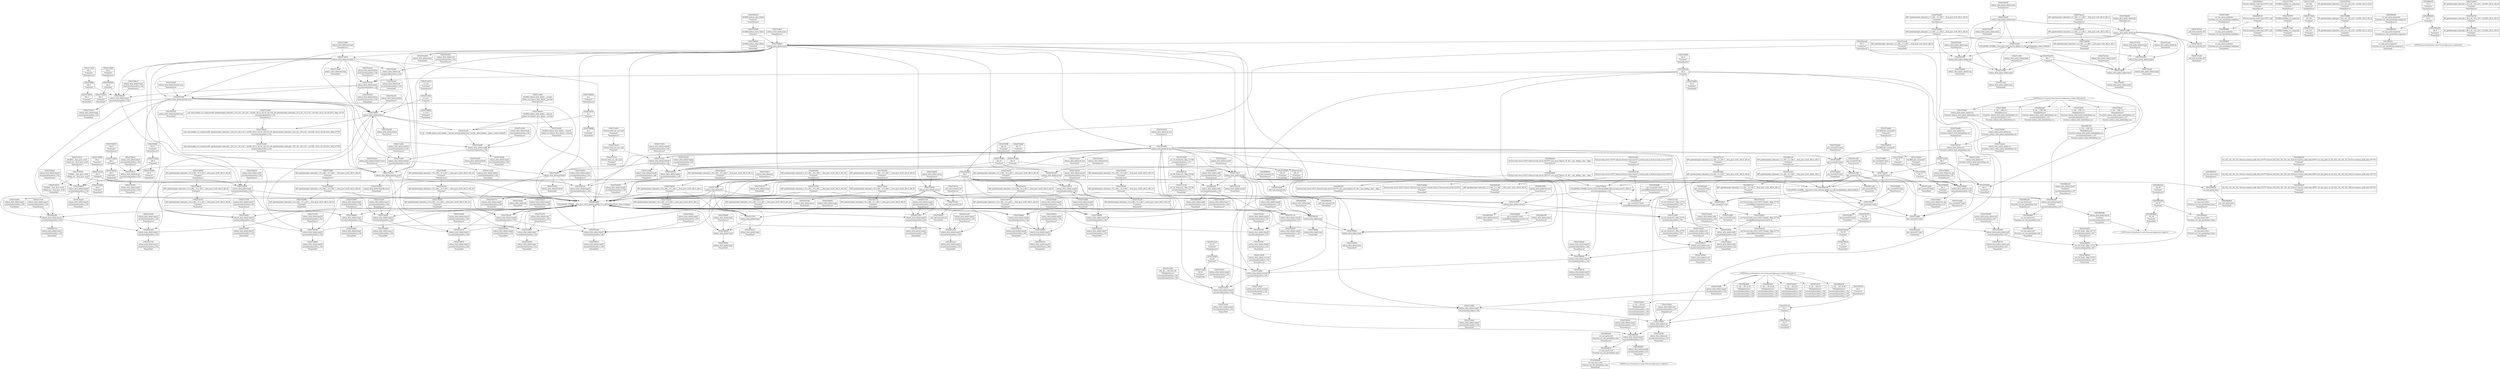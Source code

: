 digraph {
	CE0x57cb6b0 [shape=record,shape=Mrecord,label="{CE0x57cb6b0|selinux_xfrm_delete:tmp18|security/selinux/xfrm.c,142|*SummSink*}"]
	CE0x57c1610 [shape=record,shape=Mrecord,label="{CE0x57c1610|selinux_xfrm_delete:tobool5|security/selinux/xfrm.c,144|*SummSource*}"]
	CE0x57cfdc0 [shape=record,shape=Mrecord,label="{CE0x57cfdc0|selinux_xfrm_delete:bb|*SummSource*}"]
	CE0x64dc480 [shape=record,shape=Mrecord,label="{CE0x64dc480|selinux_xfrm_delete:tmp12|security/selinux/xfrm.c,142}"]
	CE0x57cfd50 [shape=record,shape=Mrecord,label="{CE0x57cfd50|selinux_xfrm_delete:bb}"]
	CE0x57e4780 [shape=record,shape=Mrecord,label="{CE0x57e4780|selinux_xfrm_delete:tmp16|security/selinux/xfrm.c,142}"]
	CE0x57bdce0 [shape=record,shape=Mrecord,label="{CE0x57bdce0|i64*_getelementptr_inbounds_(_2_x_i64_,_2_x_i64_*___llvm_gcov_ctr9,_i64_0,_i64_1)|*Constant*|*SummSource*}"]
	CE0x580dea0 [shape=record,shape=Mrecord,label="{CE0x580dea0|avc_has_perm:ssid|Function::avc_has_perm&Arg::ssid::|*SummSink*}"]
	CE0x57c2e50 [shape=record,shape=Mrecord,label="{CE0x57c2e50|selinux_xfrm_delete:tmp4|security/selinux/xfrm.c,142|*SummSink*}"]
	CE0x57f0380 [shape=record,shape=Mrecord,label="{CE0x57f0380|i64*_getelementptr_inbounds_(_15_x_i64_,_15_x_i64_*___llvm_gcov_ctr25,_i64_0,_i64_12)|*Constant*|*SummSource*}"]
	CE0x5834bf0 [shape=record,shape=Mrecord,label="{CE0x5834bf0|get_current227:tmp4|./arch/x86/include/asm/current.h,14|*SummSink*}"]
	CE0x57cb850 [shape=record,shape=Mrecord,label="{CE0x57cb850|selinux_xfrm_delete:call4|security/selinux/xfrm.c,142}"]
	CE0x57dd370 [shape=record,shape=Mrecord,label="{CE0x57dd370|selinux_xfrm_delete:tmp18|security/selinux/xfrm.c,142}"]
	CE0x57c3aa0 [shape=record,shape=Mrecord,label="{CE0x57c3aa0|i32_22|*Constant*|*SummSink*}"]
	CE0x57e0330 [shape=record,shape=Mrecord,label="{CE0x57e0330|selinux_xfrm_delete:tmp5|security/selinux/xfrm.c,142}"]
	CE0x57f0dc0 [shape=record,shape=Mrecord,label="{CE0x57f0dc0|selinux_xfrm_delete:tmp27|security/selinux/xfrm.c,145|*SummSink*}"]
	CE0x57f2b00 [shape=record,shape=Mrecord,label="{CE0x57f2b00|selinux_xfrm_delete:sid|security/selinux/xfrm.c,147|*SummSource*}"]
	CE0x57d0350 [shape=record,shape=Mrecord,label="{CE0x57d0350|selinux_xfrm_delete:tmp9|security/selinux/xfrm.c,142|*SummSink*}"]
	CE0x57c0dd0 [shape=record,shape=Mrecord,label="{CE0x57c0dd0|selinux_xfrm_delete:tmp21|security/selinux/xfrm.c,142|*SummSource*}"]
	CE0x57c0bc0 [shape=record,shape=Mrecord,label="{CE0x57c0bc0|selinux_xfrm_delete:tmp20|security/selinux/xfrm.c,142|*SummSource*}"]
	CE0x57ca010 [shape=record,shape=Mrecord,label="{CE0x57ca010|selinux_xfrm_delete:do.body}"]
	CE0x58045d0 [shape=record,shape=Mrecord,label="{CE0x58045d0|selinux_xfrm_delete:tmp30|security/selinux/xfrm.c,147}"]
	CE0x57dd100 [shape=record,shape=Mrecord,label="{CE0x57dd100|selinux_xfrm_delete:tmp17|security/selinux/xfrm.c,142|*SummSource*}"]
	CE0x57f1d30 [shape=record,shape=Mrecord,label="{CE0x57f1d30|selinux_xfrm_delete:tmp29|security/selinux/xfrm.c,147}"]
	CE0x57c8cd0 [shape=record,shape=Mrecord,label="{CE0x57c8cd0|selinux_xfrm_policy_delete:tmp2|*SummSink*}"]
	CE0x57e4250 [shape=record,shape=Mrecord,label="{CE0x57e4250|selinux_xfrm_delete:do.end|*SummSource*}"]
	CE0x57dac30 [shape=record,shape=Mrecord,label="{CE0x57dac30|selinux_xfrm_delete:if.end7|*SummSink*}"]
	CE0x57e21a0 [shape=record,shape=Mrecord,label="{CE0x57e21a0|selinux_xfrm_policy_delete:tmp3|*SummSource*}"]
	CE0x5811450 [shape=record,shape=Mrecord,label="{CE0x5811450|selinux_xfrm_delete:tmp32|security/selinux/xfrm.c,150}"]
	CE0x57dd820 [shape=record,shape=Mrecord,label="{CE0x57dd820|i1_true|*Constant*|*SummSink*}"]
	CE0x580f510 [shape=record,shape=Mrecord,label="{CE0x580f510|%struct.common_audit_data.1017*_null|*Constant*|*SummSink*}"]
	CE0x57db660 [shape=record,shape=Mrecord,label="{CE0x57db660|selinux_xfrm_delete:tmp6|security/selinux/xfrm.c,142}"]
	CE0x57de4d0 [shape=record,shape=Mrecord,label="{CE0x57de4d0|COLLAPSED:_GCMRE___llvm_gcov_ctr9_internal_global_2_x_i64_zeroinitializer:_elem_0:default:}"]
	CE0x57d1000 [shape=record,shape=Mrecord,label="{CE0x57d1000|GLOBAL:__llvm_gcov_ctr25|Global_var:__llvm_gcov_ctr25}"]
	CE0x57e0cf0 [shape=record,shape=Mrecord,label="{CE0x57e0cf0|i64*_getelementptr_inbounds_(_15_x_i64_,_15_x_i64_*___llvm_gcov_ctr25,_i64_0,_i64_9)|*Constant*|*SummSource*}"]
	CE0x57ca240 [shape=record,shape=Mrecord,label="{CE0x57ca240|get_current227:tmp1}"]
	CE0x5834d00 [shape=record,shape=Mrecord,label="{CE0x5834d00|%struct.task_struct.1015*_(%struct.task_struct.1015**)*_asm_movq_%gs:$_1:P_,$0_,_r,im,_dirflag_,_fpsr_,_flags_}"]
	CE0x57c1f90 [shape=record,shape=Mrecord,label="{CE0x57c1f90|selinux_xfrm_policy_delete:tmp1|*SummSource*}"]
	CE0x57cffe0 [shape=record,shape=Mrecord,label="{CE0x57cffe0|selinux_xfrm_delete:entry|*SummSource*}"]
	CE0x584af30 [shape=record,shape=Mrecord,label="{CE0x584af30|%struct.task_struct.1015*_(%struct.task_struct.1015**)*_asm_movq_%gs:$_1:P_,$0_,_r,im,_dirflag_,_fpsr_,_flags_|*SummSink*}"]
	CE0x57d6130 [shape=record,shape=Mrecord,label="{CE0x57d6130|selinux_xfrm_delete:tmp19|security/selinux/xfrm.c,142|*SummSink*}"]
	CE0x57cbab0 [shape=record,shape=Mrecord,label="{CE0x57cbab0|selinux_xfrm_delete:call4|security/selinux/xfrm.c,142|*SummSource*}"]
	CE0x57bcba0 [shape=record,shape=Mrecord,label="{CE0x57bcba0|selinux_xfrm_policy_delete:bb|*SummSink*}"]
	CE0x57c7970 [shape=record,shape=Mrecord,label="{CE0x57c7970|GLOBAL:lockdep_rcu_suspicious|*Constant*|*SummSource*}"]
	CE0x5811950 [shape=record,shape=Mrecord,label="{CE0x5811950|get_current227:bb}"]
	CE0x57bf4f0 [shape=record,shape=Mrecord,label="{CE0x57bf4f0|selinux_xfrm_delete:if.then}"]
	CE0x57fb1c0 [shape=record,shape=Mrecord,label="{CE0x57fb1c0|_call_void_mcount()_#3|*SummSource*}"]
	CE0x581be60 [shape=record,shape=Mrecord,label="{CE0x581be60|_call_void_mcount()_#3}"]
	"CONST[source:1(input),value:2(dynamic)][purpose:{object}][SrcIdx:0]"
	CE0x57d0200 [shape=record,shape=Mrecord,label="{CE0x57d0200|i64*_getelementptr_inbounds_(_15_x_i64_,_15_x_i64_*___llvm_gcov_ctr25,_i64_0,_i64_6)|*Constant*}"]
	CE0x57d5760 [shape=record,shape=Mrecord,label="{CE0x57d5760|i32_78|*Constant*|*SummSource*}"]
	CE0x57d8ec0 [shape=record,shape=Mrecord,label="{CE0x57d8ec0|selinux_xfrm_delete:tmp4|security/selinux/xfrm.c,142|*SummSource*}"]
	CE0x57dcc90 [shape=record,shape=Mrecord,label="{CE0x57dcc90|_ret_i32_%retval.0,_!dbg_!27751|security/selinux/xfrm.c,150|*SummSink*}"]
	CE0x57f11d0 [shape=record,shape=Mrecord,label="{CE0x57f11d0|i64*_getelementptr_inbounds_(_15_x_i64_,_15_x_i64_*___llvm_gcov_ctr25,_i64_0,_i64_13)|*Constant*|*SummSink*}"]
	CE0x57b80e0 [shape=record,shape=Mrecord,label="{CE0x57b80e0|selinux_xfrm_delete:entry}"]
	CE0x64dc200 [shape=record,shape=Mrecord,label="{CE0x64dc200|selinux_xfrm_delete:tmp11|security/selinux/xfrm.c,142}"]
	CE0x5811cc0 [shape=record,shape=Mrecord,label="{CE0x5811cc0|selinux_xfrm_delete:tmp33|security/selinux/xfrm.c,150|*SummSink*}"]
	CE0x57bd770 [shape=record,shape=Mrecord,label="{CE0x57bd770|selinux_xfrm_policy_delete:call|security/selinux/xfrm.c,327|*SummSink*}"]
	CE0x5804450 [shape=record,shape=Mrecord,label="{CE0x5804450|4:_i32,_:_CR_20,24_|*MultipleSource*|security/selinux/xfrm.c,142|security/selinux/xfrm.c,142|security/selinux/xfrm.c,147}"]
	CE0x57c9e20 [shape=record,shape=Mrecord,label="{CE0x57c9e20|i64*_getelementptr_inbounds_(_2_x_i64_,_2_x_i64_*___llvm_gcov_ctr9,_i64_0,_i64_0)|*Constant*|*SummSink*}"]
	CE0x57d7fd0 [shape=record,shape=Mrecord,label="{CE0x57d7fd0|selinux_xfrm_policy_delete:tmp1}"]
	CE0x57d2ea0 [shape=record,shape=Mrecord,label="{CE0x57d2ea0|i32_78|*Constant*}"]
	CE0x57ca790 [shape=record,shape=Mrecord,label="{CE0x57ca790|selinux_xfrm_delete:ctx|Function::selinux_xfrm_delete&Arg::ctx::|*SummSink*}"]
	CE0x57ecb00 [shape=record,shape=Mrecord,label="{CE0x57ecb00|GLOBAL:selinux_xfrm_delete.__warned|Global_var:selinux_xfrm_delete.__warned|*SummSink*}"]
	CE0x57e1750 [shape=record,shape=Mrecord,label="{CE0x57e1750|selinux_xfrm_delete:tmp12|security/selinux/xfrm.c,142|*SummSink*}"]
	CE0x5835a60 [shape=record,shape=Mrecord,label="{CE0x5835a60|i64*_getelementptr_inbounds_(_2_x_i64_,_2_x_i64_*___llvm_gcov_ctr21,_i64_0,_i64_0)|*Constant*|*SummSink*}"]
	CE0x57c3a30 [shape=record,shape=Mrecord,label="{CE0x57c3a30|i32_22|*Constant*|*SummSource*}"]
	CE0x57c7810 [shape=record,shape=Mrecord,label="{CE0x57c7810|selinux_xfrm_policy_delete:tmp2|*SummSource*}"]
	CE0x57c59d0 [shape=record,shape=Mrecord,label="{CE0x57c59d0|i64_0|*Constant*|*SummSink*}"]
	CE0x57c7fa0 [shape=record,shape=Mrecord,label="{CE0x57c7fa0|i64_3|*Constant*|*SummSource*}"]
	CE0x57ca080 [shape=record,shape=Mrecord,label="{CE0x57ca080|selinux_xfrm_delete:do.body|*SummSource*}"]
	CE0x57c21d0 [shape=record,shape=Mrecord,label="{CE0x57c21d0|selinux_xfrm_delete:tobool1|security/selinux/xfrm.c,142|*SummSink*}"]
	CE0x580d270 [shape=record,shape=Mrecord,label="{CE0x580d270|i32_(i32,_i32,_i16,_i32,_%struct.common_audit_data.1017*)*_bitcast_(i32_(i32,_i32,_i16,_i32,_%struct.common_audit_data.495*)*_avc_has_perm_to_i32_(i32,_i32,_i16,_i32,_%struct.common_audit_data.1017*)*)|*Constant*|*SummSource*}"]
	CE0x580c7a0 [shape=record,shape=Mrecord,label="{CE0x580c7a0|4:_i32,_:_CRE_4,8_|*MultipleSource*|Function::selinux_xfrm_policy_delete&Arg::ctx::|security/selinux/xfrm.c,147|Function::selinux_xfrm_delete&Arg::ctx::}"]
	CE0x57d28d0 [shape=record,shape=Mrecord,label="{CE0x57d28d0|GLOBAL:get_current227|*Constant*|*SummSink*}"]
	CE0x57d4100 [shape=record,shape=Mrecord,label="{CE0x57d4100|i64*_getelementptr_inbounds_(_15_x_i64_,_15_x_i64_*___llvm_gcov_ctr25,_i64_0,_i64_12)|*Constant*}"]
	CE0x57de2f0 [shape=record,shape=Mrecord,label="{CE0x57de2f0|selinux_xfrm_policy_delete:tmp3|*SummSink*}"]
	CE0x57be310 [shape=record,shape=Mrecord,label="{CE0x57be310|selinux_xfrm_delete:land.lhs.true2}"]
	CE0x57dcd00 [shape=record,shape=Mrecord,label="{CE0x57dcd00|_ret_i32_%call,_!dbg_!27713|security/selinux/xfrm.c,327|*SummSource*}"]
	CE0x57c16f0 [shape=record,shape=Mrecord,label="{CE0x57c16f0|selinux_xfrm_delete:tobool5|security/selinux/xfrm.c,144|*SummSink*}"]
	CE0x57dabc0 [shape=record,shape=Mrecord,label="{CE0x57dabc0|selinux_xfrm_delete:if.end7|*SummSource*}"]
	CE0x57dd990 [shape=record,shape=Mrecord,label="{CE0x57dd990|i64*_getelementptr_inbounds_(_15_x_i64_,_15_x_i64_*___llvm_gcov_ctr25,_i64_0,_i64_8)|*Constant*|*SummSource*}"]
	CE0x57d8e20 [shape=record,shape=Mrecord,label="{CE0x57d8e20|selinux_xfrm_delete:tmp4|security/selinux/xfrm.c,142}"]
	CE0x57c0d60 [shape=record,shape=Mrecord,label="{CE0x57c0d60|selinux_xfrm_delete:tmp21|security/selinux/xfrm.c,142}"]
	CE0x57f2270 [shape=record,shape=Mrecord,label="{CE0x57f2270|i32_1|*Constant*|*SummSource*}"]
	CE0x57d5ce0 [shape=record,shape=Mrecord,label="{CE0x57d5ce0|selinux_xfrm_delete:cred|security/selinux/xfrm.c,142|*SummSource*}"]
	CE0x50bb180 [shape=record,shape=Mrecord,label="{CE0x50bb180|selinux_xfrm_delete:tmp1|*SummSource*}"]
	CE0x57c9d10 [shape=record,shape=Mrecord,label="{CE0x57c9d10|i1_true|*Constant*|*SummSource*}"]
	CE0x57db7f0 [shape=record,shape=Mrecord,label="{CE0x57db7f0|selinux_xfrm_policy_delete:entry|*SummSource*}"]
	CE0x57bf860 [shape=record,shape=Mrecord,label="{CE0x57bf860|i64*_getelementptr_inbounds_(_2_x_i64_,_2_x_i64_*___llvm_gcov_ctr9,_i64_0,_i64_0)|*Constant*}"]
	CE0x57d04c0 [shape=record,shape=Mrecord,label="{CE0x57d04c0|selinux_xfrm_delete:tmp9|security/selinux/xfrm.c,142|*SummSource*}"]
	CE0x5810b90 [shape=record,shape=Mrecord,label="{CE0x5810b90|selinux_xfrm_delete:retval.0|*SummSource*}"]
	CE0x57df3d0 [shape=record,shape=Mrecord,label="{CE0x57df3d0|i32_3|*Constant*|*SummSource*}"]
	CE0x57f6850 [shape=record,shape=Mrecord,label="{CE0x57f6850|selinux_xfrm_delete:tmp3|*SummSource*}"]
	CE0x57f2e30 [shape=record,shape=Mrecord,label="{CE0x57f2e30|selinux_xfrm_delete:tmp26|security/selinux/xfrm.c,145}"]
	CE0x57fb2a0 [shape=record,shape=Mrecord,label="{CE0x57fb2a0|_call_void_mcount()_#3|*SummSink*}"]
	CE0x5811e60 [shape=record,shape=Mrecord,label="{CE0x5811e60|get_current227:bb|*SummSource*}"]
	CE0x57bf390 [shape=record,shape=Mrecord,label="{CE0x57bf390|i64_1|*Constant*|*SummSink*}"]
	CE0x57da0f0 [shape=record,shape=Mrecord,label="{CE0x57da0f0|selinux_xfrm_delete:if.then6}"]
	CE0x57c8350 [shape=record,shape=Mrecord,label="{CE0x57c8350|selinux_xfrm_delete:return}"]
	CE0x57c5320 [shape=record,shape=Mrecord,label="{CE0x57c5320|i64*_getelementptr_inbounds_(_15_x_i64_,_15_x_i64_*___llvm_gcov_ctr25,_i64_0,_i64_14)|*Constant*}"]
	CE0x580e400 [shape=record,shape=Mrecord,label="{CE0x580e400|i16_39|*Constant*}"]
	CE0x57c14c0 [shape=record,shape=Mrecord,label="{CE0x57c14c0|selinux_xfrm_delete:tobool5|security/selinux/xfrm.c,144}"]
	CE0x57c4f00 [shape=record,shape=Mrecord,label="{CE0x57c4f00|avc_has_perm:auditdata|Function::avc_has_perm&Arg::auditdata::|*SummSource*}"]
	CE0x57d8880 [shape=record,shape=Mrecord,label="{CE0x57d8880|i8_1|*Constant*|*SummSink*}"]
	CE0x57bf180 [shape=record,shape=Mrecord,label="{CE0x57bf180|selinux_xfrm_delete:if.then|*SummSink*}"]
	CE0x57c7f10 [shape=record,shape=Mrecord,label="{CE0x57c7f10|i32_142|*Constant*|*SummSink*}"]
	CE0x57d6020 [shape=record,shape=Mrecord,label="{CE0x57d6020|selinux_xfrm_delete:tmp19|security/selinux/xfrm.c,142}"]
	CE0x57b7940 [shape=record,shape=Mrecord,label="{CE0x57b7940|selinux_xfrm_delete:land.lhs.true}"]
	CE0x57ed230 [shape=record,shape=Mrecord,label="{CE0x57ed230|selinux_xfrm_delete:tmp13|security/selinux/xfrm.c,142|*SummSource*}"]
	CE0x57f07b0 [shape=record,shape=Mrecord,label="{CE0x57f07b0|i64*_getelementptr_inbounds_(_15_x_i64_,_15_x_i64_*___llvm_gcov_ctr25,_i64_0,_i64_12)|*Constant*|*SummSink*}"]
	CE0x57e0f70 [shape=record,shape=Mrecord,label="{CE0x57e0f70|i64*_getelementptr_inbounds_(_15_x_i64_,_15_x_i64_*___llvm_gcov_ctr25,_i64_0,_i64_9)|*Constant*|*SummSink*}"]
	CE0x57d75b0 [shape=record,shape=Mrecord,label="{CE0x57d75b0|i8*_getelementptr_inbounds_(_24_x_i8_,_24_x_i8_*_.str244,_i32_0,_i32_0)|*Constant*|*SummSource*}"]
	CE0x580e5a0 [shape=record,shape=Mrecord,label="{CE0x580e5a0|i16_39|*Constant*|*SummSource*}"]
	CE0x57f8dc0 [shape=record,shape=Mrecord,label="{CE0x57f8dc0|selinux_xfrm_delete:tmp1}"]
	CE0x57c1cd0 [shape=record,shape=Mrecord,label="{CE0x57c1cd0|selinux_xfrm_policy_delete:tmp1|*SummSink*}"]
	CE0x57f2590 [shape=record,shape=Mrecord,label="{CE0x57f2590|i32_3|*Constant*}"]
	CE0x57ca1d0 [shape=record,shape=Mrecord,label="{CE0x57ca1d0|i64_1|*Constant*}"]
	CE0x57c6aa0 [shape=record,shape=Mrecord,label="{CE0x57c6aa0|selinux_xfrm_delete:if.end|*SummSource*}"]
	CE0x581bda0 [shape=record,shape=Mrecord,label="{CE0x581bda0|get_current227:tmp3|*SummSink*}"]
	CE0x57c0250 [shape=record,shape=Mrecord,label="{CE0x57c0250|128:_i8*,_:_CR_128,136_|*MultipleSource*|security/selinux/xfrm.c,142|security/selinux/xfrm.c,142}"]
	CE0x57f9fb0 [shape=record,shape=Mrecord,label="{CE0x57f9fb0|i64_3|*Constant*}"]
	"CONST[source:0(mediator),value:0(static)][purpose:{operation}]"
	CE0x5812040 [shape=record,shape=Mrecord,label="{CE0x5812040|i64*_getelementptr_inbounds_(_2_x_i64_,_2_x_i64_*___llvm_gcov_ctr21,_i64_0,_i64_0)|*Constant*}"]
	CE0x57d7050 [shape=record,shape=Mrecord,label="{CE0x57d7050|selinux_xfrm_delete:tmp7|security/selinux/xfrm.c,142|*SummSink*}"]
	CE0x580e290 [shape=record,shape=Mrecord,label="{CE0x580e290|avc_has_perm:tsid|Function::avc_has_perm&Arg::tsid::|*SummSink*}"]
	CE0x57d88f0 [shape=record,shape=Mrecord,label="{CE0x57d88f0|i8*_getelementptr_inbounds_(_24_x_i8_,_24_x_i8_*_.str244,_i32_0,_i32_0)|*Constant*}"]
	CE0x57be680 [shape=record,shape=Mrecord,label="{CE0x57be680|selinux_xfrm_delete:ctx|Function::selinux_xfrm_delete&Arg::ctx::|*SummSource*}"]
	CE0x6b9de80 [shape=record,shape=Mrecord,label="{CE0x6b9de80|COLLAPSED:_GCMRE___llvm_gcov_ctr25_internal_global_15_x_i64_zeroinitializer:_elem_0:default:}"]
	CE0x57c8010 [shape=record,shape=Mrecord,label="{CE0x57c8010|i64_3|*Constant*|*SummSink*}"]
	CE0x50bafe0 [shape=record,shape=Mrecord,label="{CE0x50bafe0|i64_1|*Constant*}"]
	CE0x57c0ac0 [shape=record,shape=Mrecord,label="{CE0x57c0ac0|%struct.xfrm_sec_ctx*_null|*Constant*}"]
	CE0x57b7690 [shape=record,shape=Mrecord,label="{CE0x57b7690|GLOBAL:selinux_xfrm_delete|*Constant*}"]
	CE0x57c2400 [shape=record,shape=Mrecord,label="{CE0x57c2400|selinux_xfrm_delete:tmp8|security/selinux/xfrm.c,142|*SummSource*}"]
	CE0x57c2cd0 [shape=record,shape=Mrecord,label="{CE0x57c2cd0|i64_0|*Constant*}"]
	CE0x57d8620 [shape=record,shape=Mrecord,label="{CE0x57d8620|i8_1|*Constant*|*SummSource*}"]
	CE0x57df5f0 [shape=record,shape=Mrecord,label="{CE0x57df5f0|4:_i32,_:_CRE_0,1_|*MultipleSource*|Function::selinux_xfrm_policy_delete&Arg::ctx::|security/selinux/xfrm.c,147|Function::selinux_xfrm_delete&Arg::ctx::}"]
	CE0x57d5010 [shape=record,shape=Mrecord,label="{CE0x57d5010|selinux_xfrm_delete:tmp25|security/selinux/xfrm.c,144|*SummSource*}"]
	CE0x580e6d0 [shape=record,shape=Mrecord,label="{CE0x580e6d0|i16_39|*Constant*|*SummSink*}"]
	CE0x584ae00 [shape=record,shape=Mrecord,label="{CE0x584ae00|%struct.task_struct.1015*_(%struct.task_struct.1015**)*_asm_movq_%gs:$_1:P_,$0_,_r,im,_dirflag_,_fpsr_,_flags_|*SummSource*}"]
	CE0x57d00f0 [shape=record,shape=Mrecord,label="{CE0x57d00f0|GLOBAL:selinux_xfrm_delete|*Constant*|*SummSink*}"]
	CE0x57d5120 [shape=record,shape=Mrecord,label="{CE0x57d5120|selinux_xfrm_delete:tmp25|security/selinux/xfrm.c,144|*SummSink*}"]
	CE0x58461c0 [shape=record,shape=Mrecord,label="{CE0x58461c0|get_current227:tmp4|./arch/x86/include/asm/current.h,14}"]
	CE0x57d4320 [shape=record,shape=Mrecord,label="{CE0x57d4320|selinux_xfrm_delete:tmp22|security/selinux/xfrm.c,144|*SummSource*}"]
	CE0x57b7b50 [shape=record,shape=Mrecord,label="{CE0x57b7b50|selinux_xfrm_policy_delete:tmp|*SummSource*}"]
	CE0x5810fc0 [shape=record,shape=Mrecord,label="{CE0x5810fc0|i64*_getelementptr_inbounds_(_15_x_i64_,_15_x_i64_*___llvm_gcov_ctr25,_i64_0,_i64_14)|*Constant*|*SummSource*}"]
	CE0x580db20 [shape=record,shape=Mrecord,label="{CE0x580db20|avc_has_perm:ssid|Function::avc_has_perm&Arg::ssid::}"]
	CE0x57bdad0 [shape=record,shape=Mrecord,label="{CE0x57bdad0|i64*_getelementptr_inbounds_(_2_x_i64_,_2_x_i64_*___llvm_gcov_ctr9,_i64_0,_i64_0)|*Constant*|*SummSource*}"]
	CE0x57df240 [shape=record,shape=Mrecord,label="{CE0x57df240|selinux_xfrm_delete:tmp30|security/selinux/xfrm.c,147|*SummSource*}"]
	CE0x58114c0 [shape=record,shape=Mrecord,label="{CE0x58114c0|selinux_xfrm_delete:tmp32|security/selinux/xfrm.c,150|*SummSource*}"]
	CE0x57db050 [shape=record,shape=Mrecord,label="{CE0x57db050|selinux_xfrm_delete:tmp2|*SummSource*}"]
	CE0x57e0810 [shape=record,shape=Mrecord,label="{CE0x57e0810|i8*_getelementptr_inbounds_(_45_x_i8_,_45_x_i8_*_.str1245,_i32_0,_i32_0)|*Constant*|*SummSource*}"]
	CE0x57dfbe0 [shape=record,shape=Mrecord,label="{CE0x57dfbe0|4:_i32,_:_CRE_1,2_|*MultipleSource*|Function::selinux_xfrm_policy_delete&Arg::ctx::|security/selinux/xfrm.c,147|Function::selinux_xfrm_delete&Arg::ctx::}"]
	CE0x57caa60 [shape=record,shape=Mrecord,label="{CE0x57caa60|get_current227:tmp1|*SummSink*}"]
	CE0x57c2fc0 [shape=record,shape=Mrecord,label="{CE0x57c2fc0|selinux_xfrm_delete:if.end7}"]
	CE0x57d4090 [shape=record,shape=Mrecord,label="{CE0x57d4090|selinux_xfrm_delete:tmp22|security/selinux/xfrm.c,144|*SummSink*}"]
	CE0x580d3a0 [shape=record,shape=Mrecord,label="{CE0x580d3a0|avc_has_perm:entry}"]
	CE0x580d2e0 [shape=record,shape=Mrecord,label="{CE0x580d2e0|i32_(i32,_i32,_i16,_i32,_%struct.common_audit_data.1017*)*_bitcast_(i32_(i32,_i32,_i16,_i32,_%struct.common_audit_data.495*)*_avc_has_perm_to_i32_(i32,_i32,_i16,_i32,_%struct.common_audit_data.1017*)*)|*Constant*|*SummSink*}"]
	CE0x57d4770 [shape=record,shape=Mrecord,label="{CE0x57d4770|selinux_xfrm_delete:tmp23|security/selinux/xfrm.c,144|*SummSink*}"]
	CE0x57cade0 [shape=record,shape=Mrecord,label="{CE0x57cade0|selinux_xfrm_policy_delete:ctx|Function::selinux_xfrm_policy_delete&Arg::ctx::|*SummSink*}"]
	CE0x57d3ff0 [shape=record,shape=Mrecord,label="{CE0x57d3ff0|i64_10|*Constant*|*SummSource*}"]
	CE0x57c6fc0 [shape=record,shape=Mrecord,label="{CE0x57c6fc0|selinux_xfrm_delete:tmp15|security/selinux/xfrm.c,142}"]
	CE0x57bcd50 [shape=record,shape=Mrecord,label="{CE0x57bcd50|selinux_xfrm_policy_delete:call|security/selinux/xfrm.c,327}"]
	CE0x57c73c0 [shape=record,shape=Mrecord,label="{CE0x57c73c0|selinux_xfrm_delete:tmp11|security/selinux/xfrm.c,142|*SummSource*}"]
	CE0x57da870 [shape=record,shape=Mrecord,label="{CE0x57da870|selinux_xfrm_delete:tmp10|security/selinux/xfrm.c,142}"]
	CE0x57b7340 [shape=record,shape=Mrecord,label="{CE0x57b7340|selinux_xfrm_delete:tmp2}"]
	CE0x57fc4a0 [shape=record,shape=Mrecord,label="{CE0x57fc4a0|selinux_xfrm_delete:call|security/selinux/xfrm.c,142|*SummSink*}"]
	CE0x580efc0 [shape=record,shape=Mrecord,label="{CE0x580efc0|avc_has_perm:requested|Function::avc_has_perm&Arg::requested::|*SummSink*}"]
	CE0x57bc570 [shape=record,shape=Mrecord,label="{CE0x57bc570|selinux_xfrm_policy_delete:tmp}"]
	CE0x57d7870 [shape=record,shape=Mrecord,label="{CE0x57d7870|GLOBAL:lockdep_rcu_suspicious|*Constant*}"]
	CE0x57d4ad0 [shape=record,shape=Mrecord,label="{CE0x57d4ad0|selinux_xfrm_delete:tmp24|security/selinux/xfrm.c,144|*SummSource*}"]
	CE0x57df8a0 [shape=record,shape=Mrecord,label="{CE0x57df8a0|selinux_xfrm_delete:ctx_sid|security/selinux/xfrm.c,147|*SummSink*}"]
	CE0x57e18f0 [shape=record,shape=Mrecord,label="{CE0x57e18f0|i64*_getelementptr_inbounds_(_15_x_i64_,_15_x_i64_*___llvm_gcov_ctr25,_i64_0,_i64_6)|*Constant*|*SummSource*}"]
	CE0x57dae90 [shape=record,shape=Mrecord,label="{CE0x57dae90|_call_void_mcount()_#3}"]
	CE0x584ccb0 [shape=record,shape=Mrecord,label="{CE0x584ccb0|i64*_getelementptr_inbounds_(_2_x_i64_,_2_x_i64_*___llvm_gcov_ctr21,_i64_0,_i64_1)|*Constant*|*SummSource*}"]
	CE0x57c0ee0 [shape=record,shape=Mrecord,label="{CE0x57c0ee0|selinux_xfrm_delete:tmp21|security/selinux/xfrm.c,142|*SummSink*}"]
	CE0x57ca450 [shape=record,shape=Mrecord,label="{CE0x57ca450|GLOBAL:selinux_xfrm_delete.__warned|Global_var:selinux_xfrm_delete.__warned|*SummSource*}"]
	CE0x57c7030 [shape=record,shape=Mrecord,label="{CE0x57c7030|selinux_xfrm_delete:tmp15|security/selinux/xfrm.c,142|*SummSource*}"]
	CE0x5811170 [shape=record,shape=Mrecord,label="{CE0x5811170|i64*_getelementptr_inbounds_(_15_x_i64_,_15_x_i64_*___llvm_gcov_ctr25,_i64_0,_i64_14)|*Constant*|*SummSink*}"]
	CE0x57c6950 [shape=record,shape=Mrecord,label="{CE0x57c6950|selinux_xfrm_delete:tmp7|security/selinux/xfrm.c,142}"]
	CE0x57c7e00 [shape=record,shape=Mrecord,label="{CE0x57c7e00|i32_142|*Constant*|*SummSource*}"]
	CE0x57f17c0 [shape=record,shape=Mrecord,label="{CE0x57f17c0|selinux_xfrm_delete:tmp28|security/selinux/xfrm.c,147}"]
	CE0x57bc4c0 [shape=record,shape=Mrecord,label="{CE0x57bc4c0|selinux_xfrm_delete:land.lhs.true|*SummSink*}"]
	CE0x57f32d0 [shape=record,shape=Mrecord,label="{CE0x57f32d0|selinux_xfrm_delete:tmp27|security/selinux/xfrm.c,145}"]
	CE0x57c0cf0 [shape=record,shape=Mrecord,label="{CE0x57c0cf0|selinux_xfrm_delete:tmp20|security/selinux/xfrm.c,142|*SummSink*}"]
	CE0x57d45a0 [shape=record,shape=Mrecord,label="{CE0x57d45a0|selinux_xfrm_delete:tmp23|security/selinux/xfrm.c,144}"]
	CE0x57cbd60 [shape=record,shape=Mrecord,label="{CE0x57cbd60|GLOBAL:get_current227|*Constant*|*SummSource*}"]
	CE0x57c5fe0 [shape=record,shape=Mrecord,label="{CE0x57c5fe0|4:_i32,_:_CR_4,8_|*MultipleSource*|security/selinux/xfrm.c,142|security/selinux/xfrm.c,142|security/selinux/xfrm.c,147}"]
	CE0x57f2ea0 [shape=record,shape=Mrecord,label="{CE0x57f2ea0|selinux_xfrm_delete:tmp26|security/selinux/xfrm.c,145|*SummSource*}"]
	CE0x580df60 [shape=record,shape=Mrecord,label="{CE0x580df60|avc_has_perm:tsid|Function::avc_has_perm&Arg::tsid::}"]
	CE0x5846100 [shape=record,shape=Mrecord,label="{CE0x5846100|_call_void_mcount()_#3|*SummSink*}"]
	CE0x580e9a0 [shape=record,shape=Mrecord,label="{CE0x580e9a0|avc_has_perm:tclass|Function::avc_has_perm&Arg::tclass::}"]
	CE0x57e1640 [shape=record,shape=Mrecord,label="{CE0x57e1640|selinux_xfrm_delete:tmp12|security/selinux/xfrm.c,142|*SummSource*}"]
	CE0x58121c0 [shape=record,shape=Mrecord,label="{CE0x58121c0|i64*_getelementptr_inbounds_(_2_x_i64_,_2_x_i64_*___llvm_gcov_ctr21,_i64_0,_i64_0)|*Constant*|*SummSource*}"]
	CE0x580ed70 [shape=record,shape=Mrecord,label="{CE0x580ed70|i32_4|*Constant*|*SummSource*}"]
	"CONST[source:0(mediator),value:2(dynamic)][purpose:{subject}]"
	CE0x57f8d50 [shape=record,shape=Mrecord,label="{CE0x57f8d50|selinux_xfrm_delete:tmp|*SummSink*}"]
	CE0x57e0750 [shape=record,shape=Mrecord,label="{CE0x57e0750|i8*_getelementptr_inbounds_(_45_x_i8_,_45_x_i8_*_.str1245,_i32_0,_i32_0)|*Constant*}"]
	CE0x57d2bb0 [shape=record,shape=Mrecord,label="{CE0x57d2bb0|get_current227:entry|*SummSource*}"]
	CE0x57d4610 [shape=record,shape=Mrecord,label="{CE0x57d4610|selinux_xfrm_delete:tmp23|security/selinux/xfrm.c,144|*SummSource*}"]
	CE0x580cf40 [shape=record,shape=Mrecord,label="{CE0x580cf40|selinux_xfrm_delete:call8|security/selinux/xfrm.c,147}"]
	CE0x57dd020 [shape=record,shape=Mrecord,label="{CE0x57dd020|GLOBAL:get_current227|*Constant*}"]
	CE0x57deaf0 [shape=record,shape=Mrecord,label="{CE0x57deaf0|0:_i8,_:_GCMR_selinux_xfrm_delete.__warned_internal_global_i8_0,_section_.data.unlikely_,_align_1:_elem_0:default:}"]
	CE0x580cd80 [shape=record,shape=Mrecord,label="{CE0x580cd80|selinux_xfrm_delete:tmp31|*LoadInst*|security/selinux/xfrm.c,147|*SummSink*}"]
	CE0x57f6950 [shape=record,shape=Mrecord,label="{CE0x57f6950|selinux_xfrm_delete:tmp3|*SummSink*}"]
	CE0x57c2d40 [shape=record,shape=Mrecord,label="{CE0x57c2d40|i64_2|*Constant*|*SummSource*}"]
	CE0x57debd0 [shape=record,shape=Mrecord,label="{CE0x57debd0|selinux_xfrm_delete:tmp8|security/selinux/xfrm.c,142|*SummSink*}"]
	CE0x57f28f0 [shape=record,shape=Mrecord,label="{CE0x57f28f0|get_current227:tmp2|*SummSource*}"]
	CE0x580f7e0 [shape=record,shape=Mrecord,label="{CE0x580f7e0|_ret_i32_%retval.0,_!dbg_!27728|security/selinux/avc.c,775}"]
	CE0x57d69e0 [shape=record,shape=Mrecord,label="{CE0x57d69e0|i64*_getelementptr_inbounds_(_15_x_i64_,_15_x_i64_*___llvm_gcov_ctr25,_i64_0,_i64_1)|*Constant*}"]
	CE0x580f120 [shape=record,shape=Mrecord,label="{CE0x580f120|%struct.common_audit_data.1017*_null|*Constant*}"]
	CE0x57c5d60 [shape=record,shape=Mrecord,label="{CE0x57c5d60|get_current227:tmp3}"]
	CE0x57d2dc0 [shape=record,shape=Mrecord,label="{CE0x57d2dc0|get_current227:entry|*SummSink*}"]
	CE0x57fc340 [shape=record,shape=Mrecord,label="{CE0x57fc340|selinux_xfrm_delete:call|security/selinux/xfrm.c,142}"]
	CE0x57c2be0 [shape=record,shape=Mrecord,label="{CE0x57c2be0|i64*_getelementptr_inbounds_(_15_x_i64_,_15_x_i64_*___llvm_gcov_ctr25,_i64_0,_i64_0)|*Constant*}"]
	CE0x57e02c0 [shape=record,shape=Mrecord,label="{CE0x57e02c0|GLOBAL:__llvm_gcov_ctr25|Global_var:__llvm_gcov_ctr25|*SummSink*}"]
	CE0x57d3f80 [shape=record,shape=Mrecord,label="{CE0x57d3f80|i64_10|*Constant*}"]
	CE0x57e60d0 [shape=record,shape=Mrecord,label="{CE0x57e60d0|%struct.task_struct.1015**_bitcast_(%struct.task_struct**_current_task_to_%struct.task_struct.1015**)|*Constant*|*SummSink*}"]
	CE0x57bde40 [shape=record,shape=Mrecord,label="{CE0x57bde40|selinux_xfrm_policy_delete:tmp|*SummSink*}"]
	CE0x57fa020 [shape=record,shape=Mrecord,label="{CE0x57fa020|selinux_xfrm_delete:tobool|security/selinux/xfrm.c,142|*SummSink*}"]
	CE0x57f23f0 [shape=record,shape=Mrecord,label="{CE0x57f23f0|selinux_xfrm_delete:sid|security/selinux/xfrm.c,147|*SummSink*}"]
	CE0x57d4db0 [shape=record,shape=Mrecord,label="{CE0x57d4db0|selinux_xfrm_delete:tmp25|security/selinux/xfrm.c,144}"]
	CE0x580e840 [shape=record,shape=Mrecord,label="{CE0x580e840|i32_4|*Constant*}"]
	CE0x57e1d90 [shape=record,shape=Mrecord,label="{CE0x57e1d90|_call_void_lockdep_rcu_suspicious(i8*_getelementptr_inbounds_(_24_x_i8_,_24_x_i8_*_.str244,_i32_0,_i32_0),_i32_142,_i8*_getelementptr_inbounds_(_45_x_i8_,_45_x_i8_*_.str1245,_i32_0,_i32_0))_#10,_!dbg_!27729|security/selinux/xfrm.c,142|*SummSource*}"]
	CE0x5834730 [shape=record,shape=Mrecord,label="{CE0x5834730|COLLAPSED:_GCMRE___llvm_gcov_ctr21_internal_global_2_x_i64_zeroinitializer:_elem_0:default:}"]
	CE0x57c62c0 [shape=record,shape=Mrecord,label="{CE0x57c62c0|4:_i32,_:_CR_8,12_|*MultipleSource*|security/selinux/xfrm.c,142|security/selinux/xfrm.c,142|security/selinux/xfrm.c,147}"]
	CE0x57be050 [shape=record,shape=Mrecord,label="{CE0x57be050|selinux_xfrm_delete:entry|*SummSink*}"]
	CE0x57cfe30 [shape=record,shape=Mrecord,label="{CE0x57cfe30|selinux_xfrm_delete:bb|*SummSink*}"]
	CE0x57be3c0 [shape=record,shape=Mrecord,label="{CE0x57be3c0|GLOBAL:selinux_xfrm_delete|*Constant*|*SummSource*}"]
	CE0x75017c0 [shape=record,shape=Mrecord,label="{CE0x75017c0|i64*_getelementptr_inbounds_(_15_x_i64_,_15_x_i64_*___llvm_gcov_ctr25,_i64_0,_i64_0)|*Constant*|*SummSink*}"]
	CE0x57c1320 [shape=record,shape=Mrecord,label="{CE0x57c1320|i64_11|*Constant*}"]
	CE0x57bd300 [shape=record,shape=Mrecord,label="{CE0x57bd300|selinux_xfrm_policy_delete:bb|*SummSource*}"]
	CE0x57d7d30 [shape=record,shape=Mrecord,label="{CE0x57d7d30|_call_void_mcount()_#3|*SummSource*}"]
	CE0x57c9900 [shape=record,shape=Mrecord,label="{CE0x57c9900|get_current227:tmp1|*SummSource*}"]
	CE0x57b8030 [shape=record,shape=Mrecord,label="{CE0x57b8030|_ret_i32_%call,_!dbg_!27713|security/selinux/xfrm.c,327|*SummSink*}"]
	CE0x57d72c0 [shape=record,shape=Mrecord,label="{CE0x57d72c0|selinux_xfrm_delete:if.end}"]
	CE0x57bd040 [shape=record,shape=Mrecord,label="{CE0x57bd040|selinux_xfrm_policy_delete:call|security/selinux/xfrm.c,327|*SummSource*}"]
	CE0x57d7640 [shape=record,shape=Mrecord,label="{CE0x57d7640|i8*_getelementptr_inbounds_(_24_x_i8_,_24_x_i8_*_.str244,_i32_0,_i32_0)|*Constant*|*SummSink*}"]
	CE0x57d5be0 [shape=record,shape=Mrecord,label="{CE0x57d5be0|COLLAPSED:_GCMRE_current_task_external_global_%struct.task_struct*:_elem_0::|security/selinux/xfrm.c,142}"]
	CE0x57f33e0 [shape=record,shape=Mrecord,label="{CE0x57f33e0|selinux_xfrm_delete:tmp27|security/selinux/xfrm.c,145|*SummSource*}"]
	CE0x57c8260 [shape=record,shape=Mrecord,label="{CE0x57c8260|selinux_xfrm_delete:if.then6|*SummSink*}"]
	CE0x580f190 [shape=record,shape=Mrecord,label="{CE0x580f190|avc_has_perm:requested|Function::avc_has_perm&Arg::requested::}"]
	CE0x57d0270 [shape=record,shape=Mrecord,label="{CE0x57d0270|i64_5|*Constant*|*SummSource*}"]
	CE0x57c4b50 [shape=record,shape=Mrecord,label="{CE0x57c4b50|selinux_xfrm_policy_delete:tmp3}"]
	CE0x57c5560 [shape=record,shape=Mrecord,label="{CE0x57c5560|selinux_xfrm_delete:retval.0}"]
	CE0x57ca9f0 [shape=record,shape=Mrecord,label="{CE0x57ca9f0|_ret_i32_%retval.0,_!dbg_!27751|security/selinux/xfrm.c,150}"]
	CE0x580d160 [shape=record,shape=Mrecord,label="{CE0x580d160|selinux_xfrm_delete:call8|security/selinux/xfrm.c,147|*SummSink*}"]
	CE0x57bf7b0 [shape=record,shape=Mrecord,label="{CE0x57bf7b0|selinux_xfrm_delete:ctx|Function::selinux_xfrm_delete&Arg::ctx::}"]
	CE0x57d3230 [shape=record,shape=Mrecord,label="{CE0x57d3230|_ret_%struct.task_struct.1015*_%tmp4,_!dbg_!27714|./arch/x86/include/asm/current.h,14|*SummSink*}"]
	CE0x57c2ee0 [shape=record,shape=Mrecord,label="{CE0x57c2ee0|selinux_xfrm_delete:do.body|*SummSink*}"]
	CE0x580cc60 [shape=record,shape=Mrecord,label="{CE0x580cc60|selinux_xfrm_delete:tmp31|*LoadInst*|security/selinux/xfrm.c,147|*SummSource*}"]
	CE0x57bae40 [shape=record,shape=Mrecord,label="{CE0x57bae40|selinux_xfrm_policy_delete:entry}"]
	"CONST[source:0(mediator),value:2(dynamic)][purpose:{object}]"
	CE0x57f2960 [shape=record,shape=Mrecord,label="{CE0x57f2960|get_current227:tmp2|*SummSink*}"]
	CE0x57bcc50 [shape=record,shape=Mrecord,label="{CE0x57bcc50|selinux_xfrm_delete:if.then|*SummSource*}"]
	CE0x57db230 [shape=record,shape=Mrecord,label="{CE0x57db230|i64*_getelementptr_inbounds_(_15_x_i64_,_15_x_i64_*___llvm_gcov_ctr25,_i64_0,_i64_1)|*Constant*|*SummSource*}"]
	CE0x57d0e70 [shape=record,shape=Mrecord,label="{CE0x57d0e70|GLOBAL:selinux_xfrm_delete.__warned|Global_var:selinux_xfrm_delete.__warned}"]
	CE0x57dd3e0 [shape=record,shape=Mrecord,label="{CE0x57dd3e0|selinux_xfrm_delete:tmp18|security/selinux/xfrm.c,142|*SummSource*}"]
	CE0x5812c40 [shape=record,shape=Mrecord,label="{CE0x5812c40|%struct.task_struct.1015**_bitcast_(%struct.task_struct**_current_task_to_%struct.task_struct.1015**)|*Constant*}"]
	CE0x580ea10 [shape=record,shape=Mrecord,label="{CE0x580ea10|avc_has_perm:tclass|Function::avc_has_perm&Arg::tclass::|*SummSource*}"]
	CE0x57c22e0 [shape=record,shape=Mrecord,label="{CE0x57c22e0|i64_5|*Constant*}"]
	CE0x57d4250 [shape=record,shape=Mrecord,label="{CE0x57d4250|selinux_xfrm_delete:tmp22|security/selinux/xfrm.c,144}"]
	CE0x57bffd0 [shape=record,shape=Mrecord,label="{CE0x57bffd0|i64_4|*Constant*|*SummSource*}"]
	CE0x57c0fc0 [shape=record,shape=Mrecord,label="{CE0x57c0fc0|%struct.xfrm_sec_ctx*_null|*Constant*|*SummSource*}"]
	CE0x57cc3b0 [shape=record,shape=Mrecord,label="{CE0x57cc3b0|i1_true|*Constant*}"]
	CE0x57d3dd0 [shape=record,shape=Mrecord,label="{CE0x57d3dd0|i64_10|*Constant*|*SummSink*}"]
	CE0x580de00 [shape=record,shape=Mrecord,label="{CE0x580de00|avc_has_perm:ssid|Function::avc_has_perm&Arg::ssid::|*SummSource*}"]
	CE0x57d1d30 [shape=record,shape=Mrecord,label="{CE0x57d1d30|selinux_xfrm_delete:land.lhs.true2|*SummSink*}"]
	CE0x57c6820 [shape=record,shape=Mrecord,label="{CE0x57c6820|selinux_xfrm_delete:tmp6|security/selinux/xfrm.c,142|*SummSink*}"]
	CE0x57e40f0 [shape=record,shape=Mrecord,label="{CE0x57e40f0|selinux_xfrm_delete:do.end}"]
	CE0x57c2ac0 [shape=record,shape=Mrecord,label="{CE0x57c2ac0|selinux_xfrm_delete:do.end|*SummSink*}"]
	CE0x57d8300 [shape=record,shape=Mrecord,label="{CE0x57d8300|i64*_getelementptr_inbounds_(_2_x_i64_,_2_x_i64_*___llvm_gcov_ctr9,_i64_0,_i64_1)|*Constant*|*SummSink*}"]
	CE0x580eab0 [shape=record,shape=Mrecord,label="{CE0x580eab0|avc_has_perm:tclass|Function::avc_has_perm&Arg::tclass::|*SummSink*}"]
	CE0x57daa20 [shape=record,shape=Mrecord,label="{CE0x57daa20|selinux_xfrm_delete:tmp10|security/selinux/xfrm.c,142|*SummSink*}"]
	CE0x57dfd20 [shape=record,shape=Mrecord,label="{CE0x57dfd20|4:_i32,_:_CRE_2,4_|*MultipleSource*|Function::selinux_xfrm_policy_delete&Arg::ctx::|security/selinux/xfrm.c,147|Function::selinux_xfrm_delete&Arg::ctx::}"]
	CE0x5834b80 [shape=record,shape=Mrecord,label="{CE0x5834b80|get_current227:tmp4|./arch/x86/include/asm/current.h,14|*SummSource*}"]
	CE0x57bcf90 [shape=record,shape=Mrecord,label="{CE0x57bcf90|selinux_xfrm_policy_delete:ctx|Function::selinux_xfrm_policy_delete&Arg::ctx::}"]
	CE0x57f1b40 [shape=record,shape=Mrecord,label="{CE0x57f1b40|selinux_xfrm_delete:tmp28|security/selinux/xfrm.c,147|*SummSink*}"]
	CE0x57d3af0 [shape=record,shape=Mrecord,label="{CE0x57d3af0|i64_11|*Constant*|*SummSource*}"]
	CE0x580cb40 [shape=record,shape=Mrecord,label="{CE0x580cb40|selinux_xfrm_delete:tmp31|*LoadInst*|security/selinux/xfrm.c,147}"]
	CE0x773d920 [shape=record,shape=Mrecord,label="{CE0x773d920|selinux_xfrm_delete:tmp1|*SummSink*}"]
	CE0x57be470 [shape=record,shape=Mrecord,label="{CE0x57be470|i64_1|*Constant*}"]
	CE0x57e45f0 [shape=record,shape=Mrecord,label="{CE0x57e45f0|selinux_xfrm_delete:tmp15|security/selinux/xfrm.c,142|*SummSink*}"]
	CE0x57c9310 [shape=record,shape=Mrecord,label="{CE0x57c9310|i64*_getelementptr_inbounds_(_15_x_i64_,_15_x_i64_*___llvm_gcov_ctr25,_i64_0,_i64_8)|*Constant*|*SummSink*}"]
	CE0x64dc310 [shape=record,shape=Mrecord,label="{CE0x64dc310|selinux_xfrm_delete:tmp11|security/selinux/xfrm.c,142|*SummSink*}"]
	CE0x57d62a0 [shape=record,shape=Mrecord,label="{CE0x57d62a0|selinux_xfrm_delete:tmp19|security/selinux/xfrm.c,142|*SummSource*}"]
	CE0x580d070 [shape=record,shape=Mrecord,label="{CE0x580d070|selinux_xfrm_delete:call8|security/selinux/xfrm.c,147|*SummSource*}"]
	CE0x57ca370 [shape=record,shape=Mrecord,label="{CE0x57ca370|selinux_xfrm_delete:tmp7|security/selinux/xfrm.c,142|*SummSource*}"]
	CE0x57ec930 [shape=record,shape=Mrecord,label="{CE0x57ec930|%struct.task_struct.1015**_bitcast_(%struct.task_struct**_current_task_to_%struct.task_struct.1015**)|*Constant*|*SummSource*}"]
	CE0x5811740 [shape=record,shape=Mrecord,label="{CE0x5811740|selinux_xfrm_delete:tmp32|security/selinux/xfrm.c,150|*SummSink*}"]
	CE0x7501650 [shape=record,shape=Mrecord,label="{CE0x7501650|i64*_getelementptr_inbounds_(_15_x_i64_,_15_x_i64_*___llvm_gcov_ctr25,_i64_0,_i64_0)|*Constant*|*SummSource*}"]
	CE0x57f1fe0 [shape=record,shape=Mrecord,label="{CE0x57f1fe0|selinux_xfrm_delete:tmp29|security/selinux/xfrm.c,147|*SummSink*}"]
	CE0x57d3120 [shape=record,shape=Mrecord,label="{CE0x57d3120|_ret_%struct.task_struct.1015*_%tmp4,_!dbg_!27714|./arch/x86/include/asm/current.h,14|*SummSource*}"]
	CE0x57df800 [shape=record,shape=Mrecord,label="{CE0x57df800|selinux_xfrm_delete:ctx_sid|security/selinux/xfrm.c,147|*SummSource*}"]
	CE0x57d03c0 [shape=record,shape=Mrecord,label="{CE0x57d03c0|selinux_xfrm_delete:tmp9|security/selinux/xfrm.c,142}"]
	CE0x57df360 [shape=record,shape=Mrecord,label="{CE0x57df360|i32_3|*Constant*|*SummSink*}"]
	CE0x58457a0 [shape=record,shape=Mrecord,label="{CE0x58457a0|i64*_getelementptr_inbounds_(_2_x_i64_,_2_x_i64_*___llvm_gcov_ctr21,_i64_0,_i64_1)|*Constant*|*SummSink*}"]
	CE0x6b9def0 [shape=record,shape=Mrecord,label="{CE0x6b9def0|selinux_xfrm_delete:tmp|*SummSource*}"]
	CE0x57c5f70 [shape=record,shape=Mrecord,label="{CE0x57c5f70|4:_i32,_:_CR_0,4_|*MultipleSource*|security/selinux/xfrm.c,142|security/selinux/xfrm.c,142|security/selinux/xfrm.c,147}"]
	CE0x57df6d0 [shape=record,shape=Mrecord,label="{CE0x57df6d0|selinux_xfrm_delete:ctx_sid|security/selinux/xfrm.c,147}"]
	CE0x57db5f0 [shape=record,shape=Mrecord,label="{CE0x57db5f0|selinux_xfrm_delete:tmp5|security/selinux/xfrm.c,142|*SummSink*}"]
	CE0x57f1e40 [shape=record,shape=Mrecord,label="{CE0x57f1e40|selinux_xfrm_delete:tmp29|security/selinux/xfrm.c,147|*SummSource*}"]
	CE0x580d8a0 [shape=record,shape=Mrecord,label="{CE0x580d8a0|avc_has_perm:entry|*SummSink*}"]
	CE0x57fd660 [shape=record,shape=Mrecord,label="{CE0x57fd660|i32_0|*Constant*|*SummSink*}"]
	CE0x57ed490 [shape=record,shape=Mrecord,label="{CE0x57ed490|selinux_xfrm_delete:tmp13|security/selinux/xfrm.c,142|*SummSink*}"]
	CE0x57c0c30 [shape=record,shape=Mrecord,label="{CE0x57c0c30|selinux_xfrm_delete:tmp20|security/selinux/xfrm.c,142}"]
	CE0x57c00d0 [shape=record,shape=Mrecord,label="{CE0x57c00d0|i64_4|*Constant*|*SummSink*}"]
	CE0x57ecd10 [shape=record,shape=Mrecord,label="{CE0x57ecd10|i64*_getelementptr_inbounds_(_2_x_i64_,_2_x_i64_*___llvm_gcov_ctr21,_i64_0,_i64_1)|*Constant*}"]
	CE0x57ed2a0 [shape=record,shape=Mrecord,label="{CE0x57ed2a0|selinux_xfrm_delete:tmp13|security/selinux/xfrm.c,142}"]
	CE0x57c5960 [shape=record,shape=Mrecord,label="{CE0x57c5960|i64_0|*Constant*|*SummSource*}"]
	CE0x57d71d0 [shape=record,shape=Mrecord,label="{CE0x57d71d0|selinux_xfrm_delete:return|*SummSink*}"]
	CE0x57c2de0 [shape=record,shape=Mrecord,label="{CE0x57c2de0|i64_2|*Constant*|*SummSink*}"]
	CE0x57c20f0 [shape=record,shape=Mrecord,label="{CE0x57c20f0|selinux_xfrm_delete:tobool1|security/selinux/xfrm.c,142|*SummSource*}"]
	CE0x57d48e0 [shape=record,shape=Mrecord,label="{CE0x57d48e0|selinux_xfrm_delete:tmp24|security/selinux/xfrm.c,144}"]
	CE0x57d5fb0 [shape=record,shape=Mrecord,label="{CE0x57d5fb0|i32_22|*Constant*}"]
	CE0x57dfec0 [shape=record,shape=Mrecord,label="{CE0x57dfec0|i32_(i32,_i32,_i16,_i32,_%struct.common_audit_data.1017*)*_bitcast_(i32_(i32,_i32,_i16,_i32,_%struct.common_audit_data.495*)*_avc_has_perm_to_i32_(i32,_i32,_i16,_i32,_%struct.common_audit_data.1017*)*)|*Constant*}"]
	CE0x57c1d80 [shape=record,shape=Mrecord,label="{CE0x57c1d80|selinux_xfrm_policy_delete:bb}"]
	CE0x57c6890 [shape=record,shape=Mrecord,label="{CE0x57c6890|selinux_xfrm_delete:tmp6|security/selinux/xfrm.c,142|*SummSource*}"]
	CE0x580f980 [shape=record,shape=Mrecord,label="{CE0x580f980|avc_has_perm:auditdata|Function::avc_has_perm&Arg::auditdata::}"]
	CE0x57d02e0 [shape=record,shape=Mrecord,label="{CE0x57d02e0|i64_5|*Constant*|*SummSink*}"]
	CE0x57c40a0 [shape=record,shape=Mrecord,label="{CE0x57c40a0|selinux_xfrm_delete:security|security/selinux/xfrm.c,142|*SummSink*}"]
	CE0x57c9a80 [shape=record,shape=Mrecord,label="{CE0x57c9a80|selinux_xfrm_delete:tmp14|security/selinux/xfrm.c,142|*SummSource*}"]
	CE0x57d3c30 [shape=record,shape=Mrecord,label="{CE0x57d3c30|i64_11|*Constant*|*SummSink*}"]
	CE0x57c7bd0 [shape=record,shape=Mrecord,label="{CE0x57c7bd0|i32_142|*Constant*}"]
	CE0x57c5eb0 [shape=record,shape=Mrecord,label="{CE0x57c5eb0|get_current227:tmp3|*SummSource*}"]
	CE0x57d7a20 [shape=record,shape=Mrecord,label="{CE0x57d7a20|_call_void_mcount()_#3|*SummSink*}"]
	CE0x57e4950 [shape=record,shape=Mrecord,label="{CE0x57e4950|selinux_xfrm_delete:tmp16|security/selinux/xfrm.c,142|*SummSink*}"]
	CE0x57d92b0 [shape=record,shape=Mrecord,label="{CE0x57d92b0|i64_2|*Constant*}"]
	CE0x75016c0 [shape=record,shape=Mrecord,label="{CE0x75016c0|selinux_xfrm_delete:tmp}"]
	CE0x57db0c0 [shape=record,shape=Mrecord,label="{CE0x57db0c0|selinux_xfrm_delete:tmp3}"]
	CE0x57e0e10 [shape=record,shape=Mrecord,label="{CE0x57e0e10|i64*_getelementptr_inbounds_(_15_x_i64_,_15_x_i64_*___llvm_gcov_ctr25,_i64_0,_i64_9)|*Constant*}"]
	CE0x580ee50 [shape=record,shape=Mrecord,label="{CE0x580ee50|i32_4|*Constant*|*SummSink*}"]
	CE0x57bec00 [shape=record,shape=Mrecord,label="{CE0x57bec00|i64_1|*Constant*|*SummSource*}"]
	CE0x580ca20 [shape=record,shape=Mrecord,label="{CE0x580ca20|4:_i32,_:_CRE_8,8_|*MultipleSource*|Function::selinux_xfrm_policy_delete&Arg::ctx::|security/selinux/xfrm.c,147|Function::selinux_xfrm_delete&Arg::ctx::}"]
	CE0x57e08b0 [shape=record,shape=Mrecord,label="{CE0x57e08b0|i8*_getelementptr_inbounds_(_45_x_i8_,_45_x_i8_*_.str1245,_i32_0,_i32_0)|*Constant*|*SummSink*}"]
	CE0x57d1880 [shape=record,shape=Mrecord,label="{CE0x57d1880|i64*_getelementptr_inbounds_(_15_x_i64_,_15_x_i64_*___llvm_gcov_ctr25,_i64_0,_i64_6)|*Constant*|*SummSink*}"]
	CE0x57f1050 [shape=record,shape=Mrecord,label="{CE0x57f1050|i64*_getelementptr_inbounds_(_15_x_i64_,_15_x_i64_*___llvm_gcov_ctr25,_i64_0,_i64_13)|*Constant*|*SummSource*}"]
	CE0x57d1da0 [shape=record,shape=Mrecord,label="{CE0x57d1da0|selinux_xfrm_delete:land.lhs.true2|*SummSource*}"]
	CE0x57fe7b0 [shape=record,shape=Mrecord,label="{CE0x57fe7b0|selinux_xfrm_delete:tobool|security/selinux/xfrm.c,142}"]
	CE0x57deb60 [shape=record,shape=Mrecord,label="{CE0x57deb60|selinux_xfrm_delete:tmp8|security/selinux/xfrm.c,142}"]
	"CONST[source:0(mediator),value:2(dynamic)][purpose:{subject}][SrcIdx:1]"
	CE0x57ecbf0 [shape=record,shape=Mrecord,label="{CE0x57ecbf0|selinux_xfrm_delete:tobool1|security/selinux/xfrm.c,142}"]
	CE0x57d59e0 [shape=record,shape=Mrecord,label="{CE0x57d59e0|selinux_xfrm_delete:cred|security/selinux/xfrm.c,142|*SummSink*}"]
	CE0x57c2160 [shape=record,shape=Mrecord,label="{CE0x57c2160|i64_4|*Constant*}"]
	CE0x58042d0 [shape=record,shape=Mrecord,label="{CE0x58042d0|4:_i32,_:_CR_16,20_|*MultipleSource*|security/selinux/xfrm.c,142|security/selinux/xfrm.c,142|security/selinux/xfrm.c,147}"]
	CE0x57c79e0 [shape=record,shape=Mrecord,label="{CE0x57c79e0|GLOBAL:lockdep_rcu_suspicious|*Constant*|*SummSink*}"]
	CE0x57d8d00 [shape=record,shape=Mrecord,label="{CE0x57d8d00|selinux_xfrm_delete:return|*SummSource*}"]
	CE0x57db470 [shape=record,shape=Mrecord,label="{CE0x57db470|selinux_xfrm_delete:tmp5|security/selinux/xfrm.c,142|*SummSource*}"]
	CE0x57e47f0 [shape=record,shape=Mrecord,label="{CE0x57e47f0|selinux_xfrm_delete:tmp16|security/selinux/xfrm.c,142|*SummSource*}"]
	CE0x57dd090 [shape=record,shape=Mrecord,label="{CE0x57dd090|selinux_xfrm_delete:tmp17|security/selinux/xfrm.c,142}"]
	CE0x57d30b0 [shape=record,shape=Mrecord,label="{CE0x57d30b0|_ret_%struct.task_struct.1015*_%tmp4,_!dbg_!27714|./arch/x86/include/asm/current.h,14}"]
	CE0x57dd1f0 [shape=record,shape=Mrecord,label="{CE0x57dd1f0|selinux_xfrm_delete:tmp17|security/selinux/xfrm.c,142|*SummSink*}"]
	CE0x580f4a0 [shape=record,shape=Mrecord,label="{CE0x580f4a0|%struct.common_audit_data.1017*_null|*Constant*|*SummSource*}"]
	CE0x57c9a10 [shape=record,shape=Mrecord,label="{CE0x57c9a10|selinux_xfrm_delete:tmp14|security/selinux/xfrm.c,142}"]
	CE0x57c3de0 [shape=record,shape=Mrecord,label="{CE0x57c3de0|selinux_xfrm_delete:security|security/selinux/xfrm.c,142}"]
	CE0x5804080 [shape=record,shape=Mrecord,label="{CE0x5804080|4:_i32,_:_CR_12,16_|*MultipleSource*|security/selinux/xfrm.c,142|security/selinux/xfrm.c,142|security/selinux/xfrm.c,147}"]
	CE0x580e160 [shape=record,shape=Mrecord,label="{CE0x580e160|avc_has_perm:tsid|Function::avc_has_perm&Arg::tsid::|*SummSource*}"]
	CE0x57f2880 [shape=record,shape=Mrecord,label="{CE0x57f2880|selinux_xfrm_delete:sid|security/selinux/xfrm.c,147}"]
	CE0x57ca690 [shape=record,shape=Mrecord,label="{CE0x57ca690|get_current227:tmp|*SummSink*}"]
	CE0x57b82f0 [shape=record,shape=Mrecord,label="{CE0x57b82f0|selinux_xfrm_delete:land.lhs.true|*SummSource*}"]
	CE0x57f1cc0 [shape=record,shape=Mrecord,label="{CE0x57f1cc0|i32_1|*Constant*}"]
	CE0x57f30b0 [shape=record,shape=Mrecord,label="{CE0x57f30b0|selinux_xfrm_delete:tmp26|security/selinux/xfrm.c,145|*SummSink*}"]
	CE0x57fc3b0 [shape=record,shape=Mrecord,label="{CE0x57fc3b0|selinux_xfrm_delete:call|security/selinux/xfrm.c,142|*SummSource*}"]
	CE0x58046f0 [shape=record,shape=Mrecord,label="{CE0x58046f0|selinux_xfrm_delete:tmp30|security/selinux/xfrm.c,147|*SummSink*}"]
	CE0x57f1830 [shape=record,shape=Mrecord,label="{CE0x57f1830|selinux_xfrm_delete:tmp28|security/selinux/xfrm.c,147|*SummSource*}"]
	CE0x57c5b10 [shape=record,shape=Mrecord,label="{CE0x57c5b10|GLOBAL:__llvm_gcov_ctr25|Global_var:__llvm_gcov_ctr25|*SummSource*}"]
	CE0x57d29e0 [shape=record,shape=Mrecord,label="{CE0x57d29e0|get_current227:entry}"]
	CE0x57c65a0 [shape=record,shape=Mrecord,label="{CE0x57c65a0|selinux_xfrm_delete:tobool|security/selinux/xfrm.c,142|*SummSource*}"]
	CE0x58346c0 [shape=record,shape=Mrecord,label="{CE0x58346c0|get_current227:tmp}"]
	CE0x5811ed0 [shape=record,shape=Mrecord,label="{CE0x5811ed0|get_current227:bb|*SummSink*}"]
	CE0x57f01c0 [shape=record,shape=Mrecord,label="{CE0x57f01c0|get_current227:tmp2}"]
	CE0x57c50d0 [shape=record,shape=Mrecord,label="{CE0x57c50d0|_ret_i32_%retval.0,_!dbg_!27728|security/selinux/avc.c,775|*SummSource*}"]
	CE0x57d4c10 [shape=record,shape=Mrecord,label="{CE0x57d4c10|selinux_xfrm_delete:tmp24|security/selinux/xfrm.c,144|*SummSink*}"]
	CE0x580d510 [shape=record,shape=Mrecord,label="{CE0x580d510|avc_has_perm:entry|*SummSource*}"]
	CE0x57c1210 [shape=record,shape=Mrecord,label="{CE0x57c1210|%struct.xfrm_sec_ctx*_null|*Constant*|*SummSink*}"]
	CE0x580f260 [shape=record,shape=Mrecord,label="{CE0x580f260|avc_has_perm:requested|Function::avc_has_perm&Arg::requested::|*SummSource*}"]
	CE0x57de840 [shape=record,shape=Mrecord,label="{CE0x57de840|i64*_getelementptr_inbounds_(_2_x_i64_,_2_x_i64_*___llvm_gcov_ctr9,_i64_0,_i64_1)|*Constant*}"]
	CE0x5810d30 [shape=record,shape=Mrecord,label="{CE0x5810d30|selinux_xfrm_delete:retval.0|*SummSink*}"]
	CE0x6cd0990 [shape=record,shape=Mrecord,label="{CE0x6cd0990|_ret_i32_%call,_!dbg_!27713|security/selinux/xfrm.c,327}"]
	CE0x57c9b70 [shape=record,shape=Mrecord,label="{CE0x57c9b70|selinux_xfrm_delete:tmp14|security/selinux/xfrm.c,142|*SummSink*}"]
	CE0x5846030 [shape=record,shape=Mrecord,label="{CE0x5846030|_call_void_mcount()_#3|*SummSource*}"]
	CE0x57f3260 [shape=record,shape=Mrecord,label="{CE0x57f3260|i64*_getelementptr_inbounds_(_15_x_i64_,_15_x_i64_*___llvm_gcov_ctr25,_i64_0,_i64_13)|*Constant*}"]
	CE0x57fb230 [shape=record,shape=Mrecord,label="{CE0x57fb230|i32_0|*Constant*}"]
	CE0x57fd5f0 [shape=record,shape=Mrecord,label="{CE0x57fd5f0|i32_0|*Constant*|*SummSource*}"]
	CE0x57c4030 [shape=record,shape=Mrecord,label="{CE0x57c4030|selinux_xfrm_delete:security|security/selinux/xfrm.c,142|*SummSource*}"]
	CE0x5811b20 [shape=record,shape=Mrecord,label="{CE0x5811b20|selinux_xfrm_delete:tmp33|security/selinux/xfrm.c,150|*SummSource*}"]
	CE0x57cc120 [shape=record,shape=Mrecord,label="{CE0x57cc120|_ret_i32_%retval.0,_!dbg_!27751|security/selinux/xfrm.c,150|*SummSource*}"]
	CE0x57bc100 [shape=record,shape=Mrecord,label="{CE0x57bc100|selinux_xfrm_policy_delete:tmp2}"]
	CE0x57da200 [shape=record,shape=Mrecord,label="{CE0x57da200|selinux_xfrm_delete:if.then6|*SummSource*}"]
	CE0x57f22e0 [shape=record,shape=Mrecord,label="{CE0x57f22e0|i32_1|*Constant*|*SummSink*}"]
	CE0x5834ab0 [shape=record,shape=Mrecord,label="{CE0x5834ab0|get_current227:tmp|*SummSource*}"]
	CE0x57cbbc0 [shape=record,shape=Mrecord,label="{CE0x57cbbc0|selinux_xfrm_delete:call4|security/selinux/xfrm.c,142|*SummSink*}"]
	CE0x57d5a50 [shape=record,shape=Mrecord,label="{CE0x57d5a50|i32_78|*Constant*|*SummSink*}"]
	CE0x57d5b70 [shape=record,shape=Mrecord,label="{CE0x57d5b70|selinux_xfrm_delete:cred|security/selinux/xfrm.c,142}"]
	CE0x58119c0 [shape=record,shape=Mrecord,label="{CE0x58119c0|selinux_xfrm_delete:tmp33|security/selinux/xfrm.c,150}"]
	CE0x57d8a20 [shape=record,shape=Mrecord,label="{CE0x57d8a20|_call_void_lockdep_rcu_suspicious(i8*_getelementptr_inbounds_(_24_x_i8_,_24_x_i8_*_.str244,_i32_0,_i32_0),_i32_142,_i8*_getelementptr_inbounds_(_45_x_i8_,_45_x_i8_*_.str1245,_i32_0,_i32_0))_#10,_!dbg_!27729|security/selinux/xfrm.c,142}"]
	CE0x580f660 [shape=record,shape=Mrecord,label="{CE0x580f660|avc_has_perm:auditdata|Function::avc_has_perm&Arg::auditdata::|*SummSink*}"]
	CE0x57c6b70 [shape=record,shape=Mrecord,label="{CE0x57c6b70|selinux_xfrm_delete:if.end|*SummSink*}"]
	CE0x57d7ec0 [shape=record,shape=Mrecord,label="{CE0x57d7ec0|selinux_xfrm_policy_delete:entry|*SummSink*}"]
	CE0x57f7a60 [shape=record,shape=Mrecord,label="{CE0x57f7a60|_call_void_mcount()_#3}"]
	CE0x57da8e0 [shape=record,shape=Mrecord,label="{CE0x57da8e0|selinux_xfrm_delete:tmp10|security/selinux/xfrm.c,142|*SummSource*}"]
	CE0x57c6f50 [shape=record,shape=Mrecord,label="{CE0x57c6f50|i8_1|*Constant*}"]
	CE0x57bf9a0 [shape=record,shape=Mrecord,label="{CE0x57bf9a0|selinux_xfrm_policy_delete:ctx|Function::selinux_xfrm_policy_delete&Arg::ctx::|*SummSource*}"]
	CE0x57e1e00 [shape=record,shape=Mrecord,label="{CE0x57e1e00|_call_void_lockdep_rcu_suspicious(i8*_getelementptr_inbounds_(_24_x_i8_,_24_x_i8_*_.str244,_i32_0,_i32_0),_i32_142,_i8*_getelementptr_inbounds_(_45_x_i8_,_45_x_i8_*_.str1245,_i32_0,_i32_0))_#10,_!dbg_!27729|security/selinux/xfrm.c,142|*SummSink*}"]
	CE0x57db1c0 [shape=record,shape=Mrecord,label="{CE0x57db1c0|selinux_xfrm_delete:tmp2|*SummSink*}"]
	CE0x57c5140 [shape=record,shape=Mrecord,label="{CE0x57c5140|_ret_i32_%retval.0,_!dbg_!27728|security/selinux/avc.c,775|*SummSink*}"]
	CE0x773da20 [shape=record,shape=Mrecord,label="{CE0x773da20|i64*_getelementptr_inbounds_(_15_x_i64_,_15_x_i64_*___llvm_gcov_ctr25,_i64_0,_i64_1)|*Constant*|*SummSink*}"]
	CE0x57ddb10 [shape=record,shape=Mrecord,label="{CE0x57ddb10|i64*_getelementptr_inbounds_(_15_x_i64_,_15_x_i64_*___llvm_gcov_ctr25,_i64_0,_i64_8)|*Constant*}"]
	CE0x57c1d80 -> CE0x57bcd50
	CE0x57fb230 -> CE0x57c5560
	CE0x57c5320 -> CE0x5811170
	CE0x6b9de80 -> CE0x57f2e30
	CE0x57d8a20 -> CE0x57e1e00
	CE0x57fc340 -> CE0x57fe7b0
	CE0x57b80e0 -> CE0x57cfd50
	CE0x57bf860 -> CE0x57c9e20
	CE0x5811b20 -> CE0x58119c0
	CE0x57fc340 -> CE0x57fc4a0
	CE0x57f2270 -> CE0x57f1cc0
	CE0x57c1d80 -> CE0x57bc100
	CE0x57f32d0 -> CE0x6b9de80
	CE0x5811950 -> CE0x5811ed0
	CE0x57c2fc0 -> CE0x57df6d0
	CE0x57c4f00 -> CE0x580f980
	CE0x57d69e0 -> CE0x773da20
	CE0x57ecbf0 -> CE0x57c21d0
	CE0x57c0fc0 -> CE0x57c0ac0
	CE0x57d7fd0 -> CE0x57c1cd0
	CE0x57d0200 -> CE0x57d1880
	CE0x50bafe0 -> CE0x57f1d30
	CE0x5811950 -> CE0x57c5d60
	CE0x57d03c0 -> CE0x57da870
	CE0x57d4ad0 -> CE0x57d48e0
	CE0x57cfd50 -> CE0x57b7340
	CE0x5811950 -> CE0x5834730
	CE0x50bafe0 -> CE0x57c9a10
	CE0x57de840 -> CE0x57bc100
	CE0x50bafe0 -> CE0x64dc480
	CE0x57db7f0 -> CE0x57bae40
	CE0x57c3a30 -> CE0x57d5fb0
	CE0x57fd5f0 -> CE0x57fb230
	CE0x50bafe0 -> CE0x57d4db0
	CE0x57c3de0 -> CE0x57c0c30
	CE0x57d45a0 -> CE0x6b9de80
	CE0x57e40f0 -> CE0x57c0c30
	CE0x57bec00 -> CE0x57ca1d0
	CE0x57c1320 -> CE0x57d3c30
	CE0x57bc100 -> CE0x57c8cd0
	CE0x57f01c0 -> CE0x57c5d60
	CE0x57d5b70 -> CE0x57d59e0
	CE0x57c1d80 -> CE0x57dae90
	CE0x57be470 -> CE0x57bf390
	CE0x5834d00 -> CE0x58461c0
	CE0x57d0200 -> CE0x57ed2a0
	CE0x57dd100 -> CE0x57dd090
	CE0x57d29e0 -> CE0x57d2dc0
	CE0x57cbab0 -> CE0x57cb850
	CE0x57da0f0 -> CE0x6b9de80
	CE0x57bf7b0 -> CE0x57c14c0
	CE0x57d88f0 -> CE0x57d7640
	CE0x5846030 -> CE0x581be60
	CE0x57c5eb0 -> CE0x57c5d60
	CE0x57bae40 -> CE0x57bc570
	CE0x57c2400 -> CE0x57deb60
	CE0x57cfd50 -> CE0x57cfe30
	CE0x57d0270 -> CE0x57c22e0
	CE0x57d3120 -> CE0x57d30b0
	CE0x57f2880 -> CE0x57f23f0
	CE0x57bcd50 -> CE0x6cd0990
	CE0x580e9a0 -> CE0x580eab0
	CE0x57e40f0 -> CE0x57c2ac0
	CE0x57bf7b0 -> CE0x57df6d0
	CE0x57f2880 -> CE0x58045d0
	CE0x57db050 -> CE0x57b7340
	CE0x50bafe0 -> CE0x57dd370
	CE0x57c50d0 -> CE0x580f7e0
	CE0x57b80e0 -> CE0x57da0f0
	CE0x57bec00 -> CE0x57be470
	CE0x57cfdc0 -> CE0x57cfd50
	"CONST[source:0(mediator),value:2(dynamic)][purpose:{subject}][SrcIdx:1]" -> CE0x57c5fe0
	CE0x57db470 -> CE0x57e0330
	CE0x5811450 -> CE0x58119c0
	CE0x57d04c0 -> CE0x57d03c0
	CE0x57f2b00 -> CE0x57f2880
	CE0x58045d0 -> CE0x580db20
	CE0x57dd020 -> CE0x57d29e0
	CE0x57fc3b0 -> CE0x57fc340
	CE0x580d270 -> CE0x57dfec0
	CE0x57d2ea0 -> CE0x57d5a50
	CE0x57ca010 -> CE0x57b7940
	CE0x5810fc0 -> CE0x57c5320
	CE0x5812040 -> CE0x58346c0
	CE0x57c8350 -> CE0x57ca9f0
	CE0x57e18f0 -> CE0x57d0200
	CE0x57f0380 -> CE0x57d4100
	CE0x57c2be0 -> CE0x6b9de80
	CE0x57c1610 -> CE0x57c14c0
	CE0x57c1d80 -> CE0x57b80e0
	CE0x57db0c0 -> CE0x6b9de80
	CE0x57d5be0 -> CE0x58461c0
	CE0x57fe7b0 -> CE0x57be310
	CE0x57e40f0 -> CE0x6b9de80
	CE0x57b7940 -> CE0x64dc480
	CE0x57f17c0 -> CE0x57f1d30
	CE0x75016c0 -> CE0x57f8dc0
	CE0x57d3f80 -> CE0x57d4250
	CE0x57d5be0 -> CE0x57c0c30
	"CONST[source:1(input),value:2(dynamic)][purpose:{object}][SrcIdx:0]" -> CE0x57dfd20
	CE0x57c22e0 -> CE0x57d03c0
	CE0x57b7940 -> CE0x57bc4c0
	CE0x57c1320 -> CE0x57d4250
	CE0x580c7a0 -> CE0x580cb40
	CE0x57d72c0 -> CE0x6b9de80
	CE0x57e1640 -> CE0x64dc480
	CE0x57ed2a0 -> CE0x57c9a10
	CE0x580e5a0 -> CE0x580e400
	CE0x57b80e0 -> CE0x57be310
	CE0x580ea10 -> CE0x580e9a0
	CE0x57c7e00 -> CE0x57c7bd0
	CE0x57df6d0 -> CE0x57df8a0
	CE0x57bf4f0 -> CE0x57c6fc0
	"CONST[source:0(mediator),value:2(dynamic)][purpose:{subject}][SrcIdx:1]" -> CE0x5804450
	CE0x57ca1d0 -> CE0x57ca240
	CE0x57d8620 -> CE0x57c6f50
	CE0x57c1d80 -> CE0x57de4d0
	CE0x57d92b0 -> CE0x57d8e20
	CE0x57d8d00 -> CE0x57c8350
	CE0x57c2160 -> CE0x57c00d0
	CE0x64dc480 -> CE0x6b9de80
	CE0x57d69e0 -> CE0x57b7340
	CE0x58046f0 -> "CONST[source:0(mediator),value:2(dynamic)][purpose:{subject}]"
	CE0x57d29e0 -> CE0x5811950
	CE0x57e4780 -> CE0x6b9de80
	CE0x57f28f0 -> CE0x57f01c0
	CE0x57d8e20 -> CE0x57c2e50
	CE0x57f2ea0 -> CE0x57f2e30
	CE0x57b7940 -> CE0x57bf4f0
	CE0x57c2fc0 -> CE0x57f17c0
	CE0x57cc3b0 -> CE0x57dd820
	CE0x57c7bd0 -> CE0x57c7f10
	CE0x57ddb10 -> CE0x57c9310
	CE0x57d30b0 -> CE0x57d3230
	CE0x57c2fc0 -> CE0x580d3a0
	CE0x57c2cd0 -> CE0x57e0330
	CE0x57dd020 -> CE0x57d28d0
	CE0x57be310 -> CE0x57bf4f0
	CE0x57fe7b0 -> CE0x57bf4f0
	CE0x57dabc0 -> CE0x57c2fc0
	CE0x57c14c0 -> CE0x57c2fc0
	CE0x57c4b50 -> CE0x57de2f0
	CE0x5812040 -> CE0x5835a60
	CE0x57bc570 -> CE0x57bde40
	CE0x57d0e70 -> CE0x57deaf0
	CE0x57ca370 -> CE0x57c6950
	CE0x57da0f0 -> CE0x57c8260
	CE0x57e0330 -> CE0x57db5f0
	CE0x6b9de80 -> CE0x5811450
	CE0x5834ab0 -> CE0x58346c0
	"CONST[source:1(input),value:2(dynamic)][purpose:{object}][SrcIdx:0]" -> CE0x57df5f0
	CE0x57dfec0 -> CE0x580d3a0
	CE0x57c8350 -> CE0x57d71d0
	CE0x57c6890 -> CE0x57db660
	CE0x5811e60 -> CE0x5811950
	"CONST[source:1(input),value:2(dynamic)][purpose:{object}][SrcIdx:0]" -> CE0x580ca20
	CE0x50bafe0 -> CE0x57f8dc0
	CE0x57c7810 -> CE0x57bc100
	CE0x5834b80 -> CE0x58461c0
	CE0x57f17c0 -> CE0x57f1b40
	CE0x57bffd0 -> CE0x57c2160
	CE0x580cb40 -> CE0x580df60
	CE0x57ca1d0 -> CE0x57bf390
	CE0x57ca010 -> CE0x57bf4f0
	CE0x57f1cc0 -> CE0x57f2880
	CE0x57d4320 -> CE0x57d4250
	CE0x57c6fc0 -> CE0x57e4780
	CE0x57c2fc0 -> CE0x580cb40
	CE0x57ecbf0 -> CE0x57bf4f0
	CE0x57ca010 -> CE0x57c6950
	CE0x57dd090 -> CE0x57dd1f0
	CE0x57d1da0 -> CE0x57be310
	CE0x57c2fc0 -> CE0x580cf40
	CE0x57c2d40 -> CE0x57d92b0
	CE0x57c9a10 -> CE0x57c9b70
	CE0x6b9de80 -> CE0x57dd090
	CE0x5811950 -> CE0x57d30b0
	CE0x57d4250 -> CE0x57d4090
	CE0x580d070 -> CE0x580cf40
	CE0x57f6850 -> CE0x57db0c0
	CE0x57db230 -> CE0x57d69e0
	CE0x57bd300 -> CE0x57c1d80
	CE0x57d5fb0 -> CE0x57c3aa0
	CE0x5812c40 -> CE0x58461c0
	CE0x6cd0990 -> CE0x57b8030
	CE0x57cfd50 -> CE0x6b9de80
	CE0x57f1cc0 -> CE0x57f22e0
	CE0x57bdad0 -> CE0x57bf860
	CE0x57c7fa0 -> CE0x57f9fb0
	CE0x57b7340 -> CE0x57db1c0
	CE0x580f120 -> CE0x580f510
	CE0x57c2fc0 -> CE0x57dac30
	CE0x57ca010 -> CE0x57fc340
	"CONST[source:0(mediator),value:2(dynamic)][purpose:{subject}][SrcIdx:1]" -> CE0x58042d0
	CE0x57da8e0 -> CE0x57da870
	CE0x57d0e70 -> CE0x57deb60
	CE0x57be680 -> CE0x57bf7b0
	CE0x57e40f0 -> CE0x57c3de0
	CE0x57d7870 -> CE0x57c79e0
	CE0x57e40f0 -> CE0x57c14c0
	CE0x7501650 -> CE0x57c2be0
	CE0x57d4db0 -> CE0x57d5120
	CE0x57db0c0 -> CE0x57f6950
	CE0x57ed230 -> CE0x57ed2a0
	CE0x57f2e30 -> CE0x57f32d0
	CE0x57de840 -> CE0x57d8300
	CE0x57b80e0 -> CE0x57c8350
	CE0x57d72c0 -> CE0x57c6b70
	CE0x50bafe0 -> CE0x58119c0
	CE0x57b7690 -> CE0x57b80e0
	CE0x57e47f0 -> CE0x57e4780
	CE0x57da200 -> CE0x57da0f0
	CE0x5834d00 -> CE0x57d5be0
	CE0x57e40f0 -> CE0x57d4db0
	CE0x57db660 -> CE0x57c6950
	CE0x57b7940 -> CE0x6b9de80
	CE0x57d62a0 -> CE0x57d6020
	CE0x57d4100 -> CE0x57f2e30
	CE0x57f2590 -> CE0x57df6d0
	CE0x50bafe0 -> CE0x57db0c0
	CE0x57c0d60 -> CE0x57f2880
	CE0x57e40f0 -> CE0x57d4250
	CE0x57b80e0 -> CE0x57ca010
	CE0x57fe7b0 -> CE0x57b7940
	CE0x57d3af0 -> CE0x57c1320
	CE0x57d8ec0 -> CE0x57d8e20
	CE0x57c2cd0 -> CE0x57d45a0
	CE0x57fb230 -> CE0x57d5b70
	CE0x57cffe0 -> CE0x57b80e0
	CE0x57e40f0 -> CE0x57cb850
	CE0x580cd80 -> "CONST[source:0(mediator),value:2(dynamic)][purpose:{object}]"
	CE0x57bf7b0 -> CE0x57ca790
	CE0x57f8dc0 -> CE0x6b9de80
	"CONST[source:1(input),value:2(dynamic)][purpose:{object}][SrcIdx:0]" -> CE0x57dfbe0
	CE0x57c2cd0 -> CE0x57da870
	CE0x50bafe0 -> CE0x57f32d0
	CE0x57c20f0 -> CE0x57ecbf0
	CE0x57bae40 -> CE0x57de4d0
	CE0x57d0200 -> CE0x6b9de80
	CE0x580e160 -> CE0x580df60
	CE0x57ddb10 -> CE0x6b9de80
	CE0x57c0ac0 -> CE0x57c1210
	CE0x5812c40 -> CE0x57d5be0
	CE0x57cb850 -> CE0x57cbbc0
	CE0x57c6950 -> CE0x57d7050
	CE0x580e400 -> CE0x580e9a0
	CE0x57d8e20 -> CE0x57e0330
	CE0x57ec930 -> CE0x5812c40
	CE0x57ca1d0 -> CE0x57c5d60
	CE0x57b80e0 -> CE0x57f8dc0
	CE0x6b9def0 -> CE0x75016c0
	CE0x580ee50 -> "CONST[source:0(mediator),value:0(static)][purpose:{operation}]"
	CE0x57cb850 -> CE0x57d5b70
	CE0x5811950 -> CE0x57f01c0
	CE0x64dc480 -> CE0x57e1750
	CE0x57d29e0 -> CE0x58346c0
	CE0x57b80e0 -> CE0x57b7940
	CE0x580f7e0 -> CE0x580cf40
	CE0x57bd040 -> CE0x57bcd50
	CE0x57f3260 -> CE0x6b9de80
	CE0x584ccb0 -> CE0x57ecd10
	CE0x57f1050 -> CE0x57f3260
	CE0x57d1000 -> CE0x57e02c0
	CE0x57c8350 -> CE0x5811450
	CE0x57ddb10 -> CE0x57c6fc0
	CE0x5811950 -> CE0x581be60
	CE0x57e4250 -> CE0x57e40f0
	CE0x57d4db0 -> CE0x6b9de80
	CE0x57cc120 -> CE0x57ca9f0
	CE0x6b9de80 -> CE0x64dc200
	CE0x57c6fc0 -> CE0x57e45f0
	CE0x5812040 -> CE0x5834730
	CE0x580d3a0 -> CE0x580d8a0
	CE0x57c3de0 -> CE0x57c40a0
	CE0x580f260 -> CE0x580f190
	CE0x57b80e0 -> CE0x57be050
	CE0x57e0330 -> CE0x57db660
	CE0x57d48e0 -> CE0x57d4c10
	CE0x57f1d30 -> CE0x6b9de80
	CE0x57c22e0 -> CE0x57d02e0
	CE0x57d1000 -> CE0x57da870
	"CONST[source:1(input),value:2(dynamic)][purpose:{object}][SrcIdx:0]" -> CE0x57bf9a0
	CE0x57c2fc0 -> CE0x6b9de80
	CE0x57f2e30 -> CE0x57f30b0
	CE0x57be470 -> CE0x57d7fd0
	CE0x57d45a0 -> CE0x57d4770
	CE0x57c8350 -> CE0x57c5560
	CE0x57d45a0 -> CE0x57d48e0
	CE0x57c5560 -> CE0x57ca9f0
	CE0x57ca010 -> CE0x57db660
	CE0x57de4d0 -> CE0x57bc570
	CE0x57bcc50 -> CE0x57bf4f0
	CE0x50bafe0 -> CE0x57c6950
	CE0x57d0e70 -> CE0x57ecb00
	CE0x580cf40 -> CE0x580d160
	CE0x57e40f0 -> CE0x57da0f0
	CE0x5811950 -> CE0x57d5be0
	CE0x57fb230 -> CE0x57df6d0
	CE0x57d29e0 -> CE0x5834730
	CE0x57d72c0 -> CE0x57dd090
	CE0x57c5320 -> CE0x5811450
	CE0x57ca9f0 -> CE0x57bcd50
	CE0x57c14c0 -> CE0x57c16f0
	CE0x57ca010 -> CE0x57e0330
	CE0x57e0810 -> CE0x57e0750
	CE0x57d7fd0 -> CE0x57de4d0
	CE0x57fb230 -> CE0x57fe7b0
	CE0x57deb60 -> CE0x57ecbf0
	CE0x57c0250 -> CE0x57c0c30
	CE0x57d3ff0 -> CE0x57d3f80
	CE0x57c5960 -> CE0x57c2cd0
	CE0x58045d0 -> CE0x58046f0
	CE0x57c6aa0 -> CE0x57d72c0
	CE0x580f980 -> CE0x580f660
	CE0x57fb230 -> CE0x57f2880
	CE0x64dc200 -> CE0x64dc310
	CE0x57d4100 -> CE0x57f07b0
	CE0x57e40f0 -> CE0x57d29e0
	CE0x57c8350 -> CE0x6b9de80
	CE0x57be310 -> CE0x57ed2a0
	CE0x57ca450 -> CE0x57d0e70
	CE0x57ca240 -> CE0x5834730
	CE0x58346c0 -> CE0x57ca240
	CE0x57cbd60 -> CE0x57dd020
	CE0x57d5010 -> CE0x57d4db0
	CE0x57ca9f0 -> CE0x57dcc90
	CE0x58119c0 -> CE0x6b9de80
	CE0x57d03c0 -> CE0x57d0350
	CE0x580f7e0 -> CE0x57c5140
	CE0x57c2be0 -> CE0x75016c0
	CE0x57c0ac0 -> CE0x57c14c0
	CE0x580e400 -> CE0x580e6d0
	CE0x50bb180 -> CE0x57f8dc0
	CE0x57fb1c0 -> CE0x57f7a60
	CE0x57d6020 -> CE0x57d6130
	CE0x57de4d0 -> CE0x57bc100
	CE0x5834d00 -> CE0x584af30
	CE0x5812c40 -> CE0x57e60d0
	CE0x57dae90 -> CE0x57d7a20
	CE0x57bf9a0 -> CE0x57bcf90
	CE0x57f33e0 -> CE0x57f32d0
	CE0x57f1830 -> CE0x57f17c0
	CE0x57e1d90 -> CE0x57d8a20
	CE0x57d5760 -> CE0x57d2ea0
	CE0x5834730 -> CE0x58346c0
	CE0x57e40f0 -> CE0x57d5b70
	CE0x57dd3e0 -> CE0x57dd370
	CE0x6b9de80 -> CE0x57d48e0
	CE0x58461c0 -> CE0x57d30b0
	CE0x75016c0 -> CE0x57f8d50
	CE0x57d5be0 -> CE0x57d5be0
	CE0x57df6d0 -> CE0x580cb40
	CE0x57d4610 -> CE0x57d45a0
	CE0x57d1000 -> CE0x57d45a0
	CE0x57ecbf0 -> CE0x57d03c0
	CE0x57deb60 -> CE0x57debd0
	CE0x57c6950 -> CE0x6b9de80
	CE0x580de00 -> CE0x580db20
	CE0x57b82f0 -> CE0x57b7940
	CE0x580e840 -> CE0x580ee50
	CE0x57b7940 -> CE0x57da870
	CE0x57e0e10 -> CE0x57e0f70
	CE0x57c1d80 -> CE0x57bcba0
	CE0x57b7940 -> CE0x57ecbf0
	CE0x57cfd50 -> CE0x57f7a60
	CE0x57bae40 -> CE0x57d7fd0
	CE0x57d5ce0 -> CE0x57d5b70
	CE0x57b80e0 -> CE0x75016c0
	CE0x584ae00 -> CE0x5834d00
	CE0x57f7a60 -> CE0x57fb2a0
	CE0x57f9fb0 -> CE0x57d8e20
	CE0x57b7340 -> CE0x57db0c0
	CE0x57c0c30 -> CE0x57c0d60
	"CONST[source:0(mediator),value:2(dynamic)][purpose:{subject}][SrcIdx:1]" -> CE0x57c5f70
	CE0x6b9de80 -> CE0x57b7340
	CE0x50bafe0 -> CE0x57e4780
	CE0x57b7b50 -> CE0x57bc570
	CE0x57c65a0 -> CE0x57fe7b0
	CE0x57e0e10 -> CE0x57dd090
	CE0x57bf4f0 -> CE0x57deaf0
	CE0x57c4b50 -> CE0x57de4d0
	CE0x580d510 -> CE0x580d3a0
	CE0x581be60 -> CE0x5846100
	CE0x57bdce0 -> CE0x57de840
	CE0x57bf4f0 -> CE0x57e4780
	CE0x57df240 -> CE0x58045d0
	CE0x57dd990 -> CE0x57ddb10
	CE0x57c5d60 -> CE0x5834730
	CE0x5811950 -> CE0x58461c0
	CE0x57ca010 -> CE0x6b9de80
	CE0x57dd090 -> CE0x57dd370
	CE0x57bec00 -> CE0x50bafe0
	CE0x57fb230 -> CE0x57c3de0
	CE0x57c5fe0 -> CE0x58045d0
	CE0x57dd370 -> CE0x57cb6b0
	CE0x5834730 -> CE0x57f01c0
	CE0x5810b90 -> CE0x57c5560
	CE0x57e40f0 -> CE0x57c2fc0
	CE0x57e4780 -> CE0x57e4950
	CE0x57f3260 -> CE0x57f11d0
	CE0x6b9de80 -> CE0x57f17c0
	CE0x57c9a10 -> CE0x6b9de80
	CE0x580ed70 -> CE0x580e840
	CE0x580cc60 -> CE0x580cb40
	CE0x57c0c30 -> CE0x57c0cf0
	CE0x50bafe0 -> CE0x57bf390
	CE0x57b80e0 -> CE0x57e40f0
	"CONST[source:0(mediator),value:2(dynamic)][purpose:{subject}][SrcIdx:1]" -> CE0x57c62c0
	CE0x57ca240 -> CE0x57caa60
	CE0x57cfd50 -> CE0x57db0c0
	CE0x57bae40 -> CE0x57c1d80
	CE0x57be310 -> CE0x57d1d30
	CE0x57d29e0 -> CE0x57ca240
	CE0x57bae40 -> CE0x57d7ec0
	CE0x580cf40 -> CE0x57c5560
	CE0x57f3260 -> CE0x57f17c0
	CE0x57e0cf0 -> CE0x57e0e10
	CE0x57ca010 -> CE0x57d8e20
	CE0x57e0330 -> CE0x6b9de80
	CE0x57d7d30 -> CE0x57dae90
	CE0x57c2fc0 -> CE0x58045d0
	CE0x57dfec0 -> CE0x580d2e0
	"CONST[source:1(input),value:2(dynamic)][purpose:{object}][SrcIdx:0]" -> CE0x580c7a0
	CE0x57c9d10 -> CE0x57cc3b0
	CE0x57b80e0 -> CE0x57bf4f0
	CE0x57e0750 -> CE0x57e08b0
	CE0x6b9de80 -> CE0x57db660
	CE0x57f2590 -> CE0x57df360
	CE0x57be310 -> CE0x57c9a10
	CE0x57c0dd0 -> CE0x57c0d60
	CE0x57d92b0 -> CE0x57c2de0
	CE0x57ca010 -> CE0x57fe7b0
	"CONST[source:0(mediator),value:2(dynamic)][purpose:{subject}][SrcIdx:1]" -> CE0x5804080
	CE0x57df3d0 -> CE0x57f2590
	CE0x57e40f0 -> CE0x57d48e0
	CE0x57e21a0 -> CE0x57c4b50
	CE0x57c1d80 -> CE0x6cd0990
	CE0x57bc570 -> CE0x57d7fd0
	CE0x57c6f50 -> CE0x57d8880
	CE0x57f8dc0 -> CE0x773d920
	CE0x57c9900 -> CE0x57ca240
	CE0x57de840 -> CE0x57de4d0
	CE0x57d5be0 -> CE0x57d6020
	CE0x57deaf0 -> CE0x57deb60
	CE0x57c4030 -> CE0x57c3de0
	CE0x57c1d80 -> CE0x57c4b50
	CE0x57da870 -> CE0x6b9de80
	CE0x57c7030 -> CE0x57c6fc0
	CE0x57e0e10 -> CE0x6b9de80
	CE0x58121c0 -> CE0x5812040
	CE0x57fe7b0 -> CE0x57fa020
	CE0x57d1000 -> CE0x57e0330
	CE0x57bcf90 -> CE0x57bf7b0
	CE0x57f32d0 -> CE0x57f0dc0
	CE0x57da0f0 -> CE0x57f32d0
	CE0x57b7690 -> CE0x57d00f0
	CE0x580f120 -> CE0x580f980
	CE0x57fb230 -> CE0x57fd660
	CE0x57d2bb0 -> CE0x57d29e0
	CE0x57ca010 -> CE0x57c2ee0
	CE0x58114c0 -> CE0x5811450
	CE0x580e840 -> CE0x580f190
	CE0x57c14c0 -> CE0x57d4250
	CE0x58346c0 -> CE0x57ca690
	CE0x57b7940 -> CE0x57deb60
	CE0x57c0bc0 -> CE0x57c0c30
	CE0x57da0f0 -> CE0x57f2e30
	CE0x57b7940 -> CE0x64dc200
	CE0x57c2160 -> CE0x57d03c0
	CE0x57c5320 -> CE0x6b9de80
	CE0x6b9de80 -> CE0x57c6fc0
	CE0x57e40f0 -> CE0x57c0d60
	CE0x57c2fc0 -> CE0x57f2880
	CE0x64dc200 -> CE0x64dc480
	CE0x580db20 -> CE0x580dea0
	CE0x57be310 -> CE0x6b9de80
	CE0x57f1e40 -> CE0x57f1d30
	CE0x580cb40 -> CE0x580cd80
	CE0x57c2fc0 -> CE0x57f1d30
	CE0x57d69e0 -> CE0x6b9de80
	CE0x57b7940 -> CE0x57be310
	CE0x580e6d0 -> "CONST[source:0(mediator),value:2(dynamic)][purpose:{object}]"
	CE0x57b80e0 -> CE0x57d72c0
	CE0x58119c0 -> CE0x5811cc0
	CE0x57c2be0 -> CE0x75017c0
	CE0x57c9a80 -> CE0x57c9a10
	CE0x57e40f0 -> CE0x57d6020
	CE0x57d5b70 -> CE0x57d6020
	CE0x57ecd10 -> CE0x5834730
	CE0x57bc100 -> CE0x57c4b50
	CE0x57d72c0 -> CE0x57dd370
	"CONST[source:0(mediator),value:2(dynamic)][purpose:{subject}][SrcIdx:1]" -> CE0x57c0dd0
	CE0x57d75b0 -> CE0x57d88f0
	CE0x57c8350 -> CE0x58119c0
	CE0x57d5fb0 -> CE0x57c3de0
	CE0x57be3c0 -> CE0x57b7690
	CE0x57bf4f0 -> CE0x6b9de80
	CE0x57d3f80 -> CE0x57d3dd0
	CE0x57bf4f0 -> CE0x57bf180
	CE0x57ed2a0 -> CE0x57ed490
	CE0x57c5b10 -> CE0x57d1000
	CE0x57b80e0 -> CE0x57c2fc0
	CE0x57f1d30 -> CE0x57f1fe0
	CE0x57d6020 -> CE0x57c3de0
	CE0x57f01c0 -> CE0x57f2960
	CE0x6b9de80 -> CE0x75016c0
	CE0x57c2cd0 -> CE0x57c59d0
	CE0x57ecd10 -> CE0x58457a0
	CE0x57d30b0 -> CE0x57cb850
	CE0x57be470 -> CE0x57c4b50
	CE0x57cc3b0 -> CE0x57bf4f0
	CE0x57dd370 -> CE0x6b9de80
	CE0x57bcd50 -> CE0x57bd770
	CE0x57dcd00 -> CE0x6cd0990
	CE0x57df800 -> CE0x57df6d0
	CE0x57c5d60 -> CE0x581bda0
	CE0x57b7940 -> CE0x57d03c0
	CE0x57ecbf0 -> CE0x57be310
	CE0x57d48e0 -> CE0x57d4db0
	CE0x57b80e0 -> CE0x6b9de80
	CE0x57da870 -> CE0x64dc200
	CE0x57d4250 -> CE0x57d45a0
	CE0x57c14c0 -> CE0x57da0f0
	CE0x57c5560 -> CE0x5810d30
	CE0x58461c0 -> CE0x5834bf0
	CE0x580df60 -> CE0x580e290
	CE0x57d4100 -> CE0x6b9de80
	CE0x57c6f50 -> CE0x57deaf0
	CE0x57ca010 -> CE0x57be310
	CE0x57da870 -> CE0x57daa20
	CE0x57db660 -> CE0x57c6820
	CE0x57c73c0 -> CE0x64dc200
	CE0x57fe7b0 -> CE0x57d8e20
	CE0x5811450 -> CE0x5811740
	CE0x57bf4f0 -> CE0x57d8a20
	CE0x57bcf90 -> CE0x57cade0
	CE0x6b9de80 -> CE0x57ed2a0
	CE0x57c7970 -> CE0x57d7870
	CE0x57ecd10 -> CE0x57f01c0
	CE0x57c0d60 -> CE0x57c0ee0
	CE0x57ca080 -> CE0x57ca010
	CE0x580f190 -> CE0x580efc0
	CE0x57bf860 -> CE0x57bc570
	CE0x57f9fb0 -> CE0x57c8010
	CE0x57bf860 -> CE0x57de4d0
	CE0x57e40f0 -> CE0x57d45a0
	CE0x57c1f90 -> CE0x57d7fd0
	CE0x57d2ea0 -> CE0x57d5b70
	CE0x580f4a0 -> CE0x580f120
}